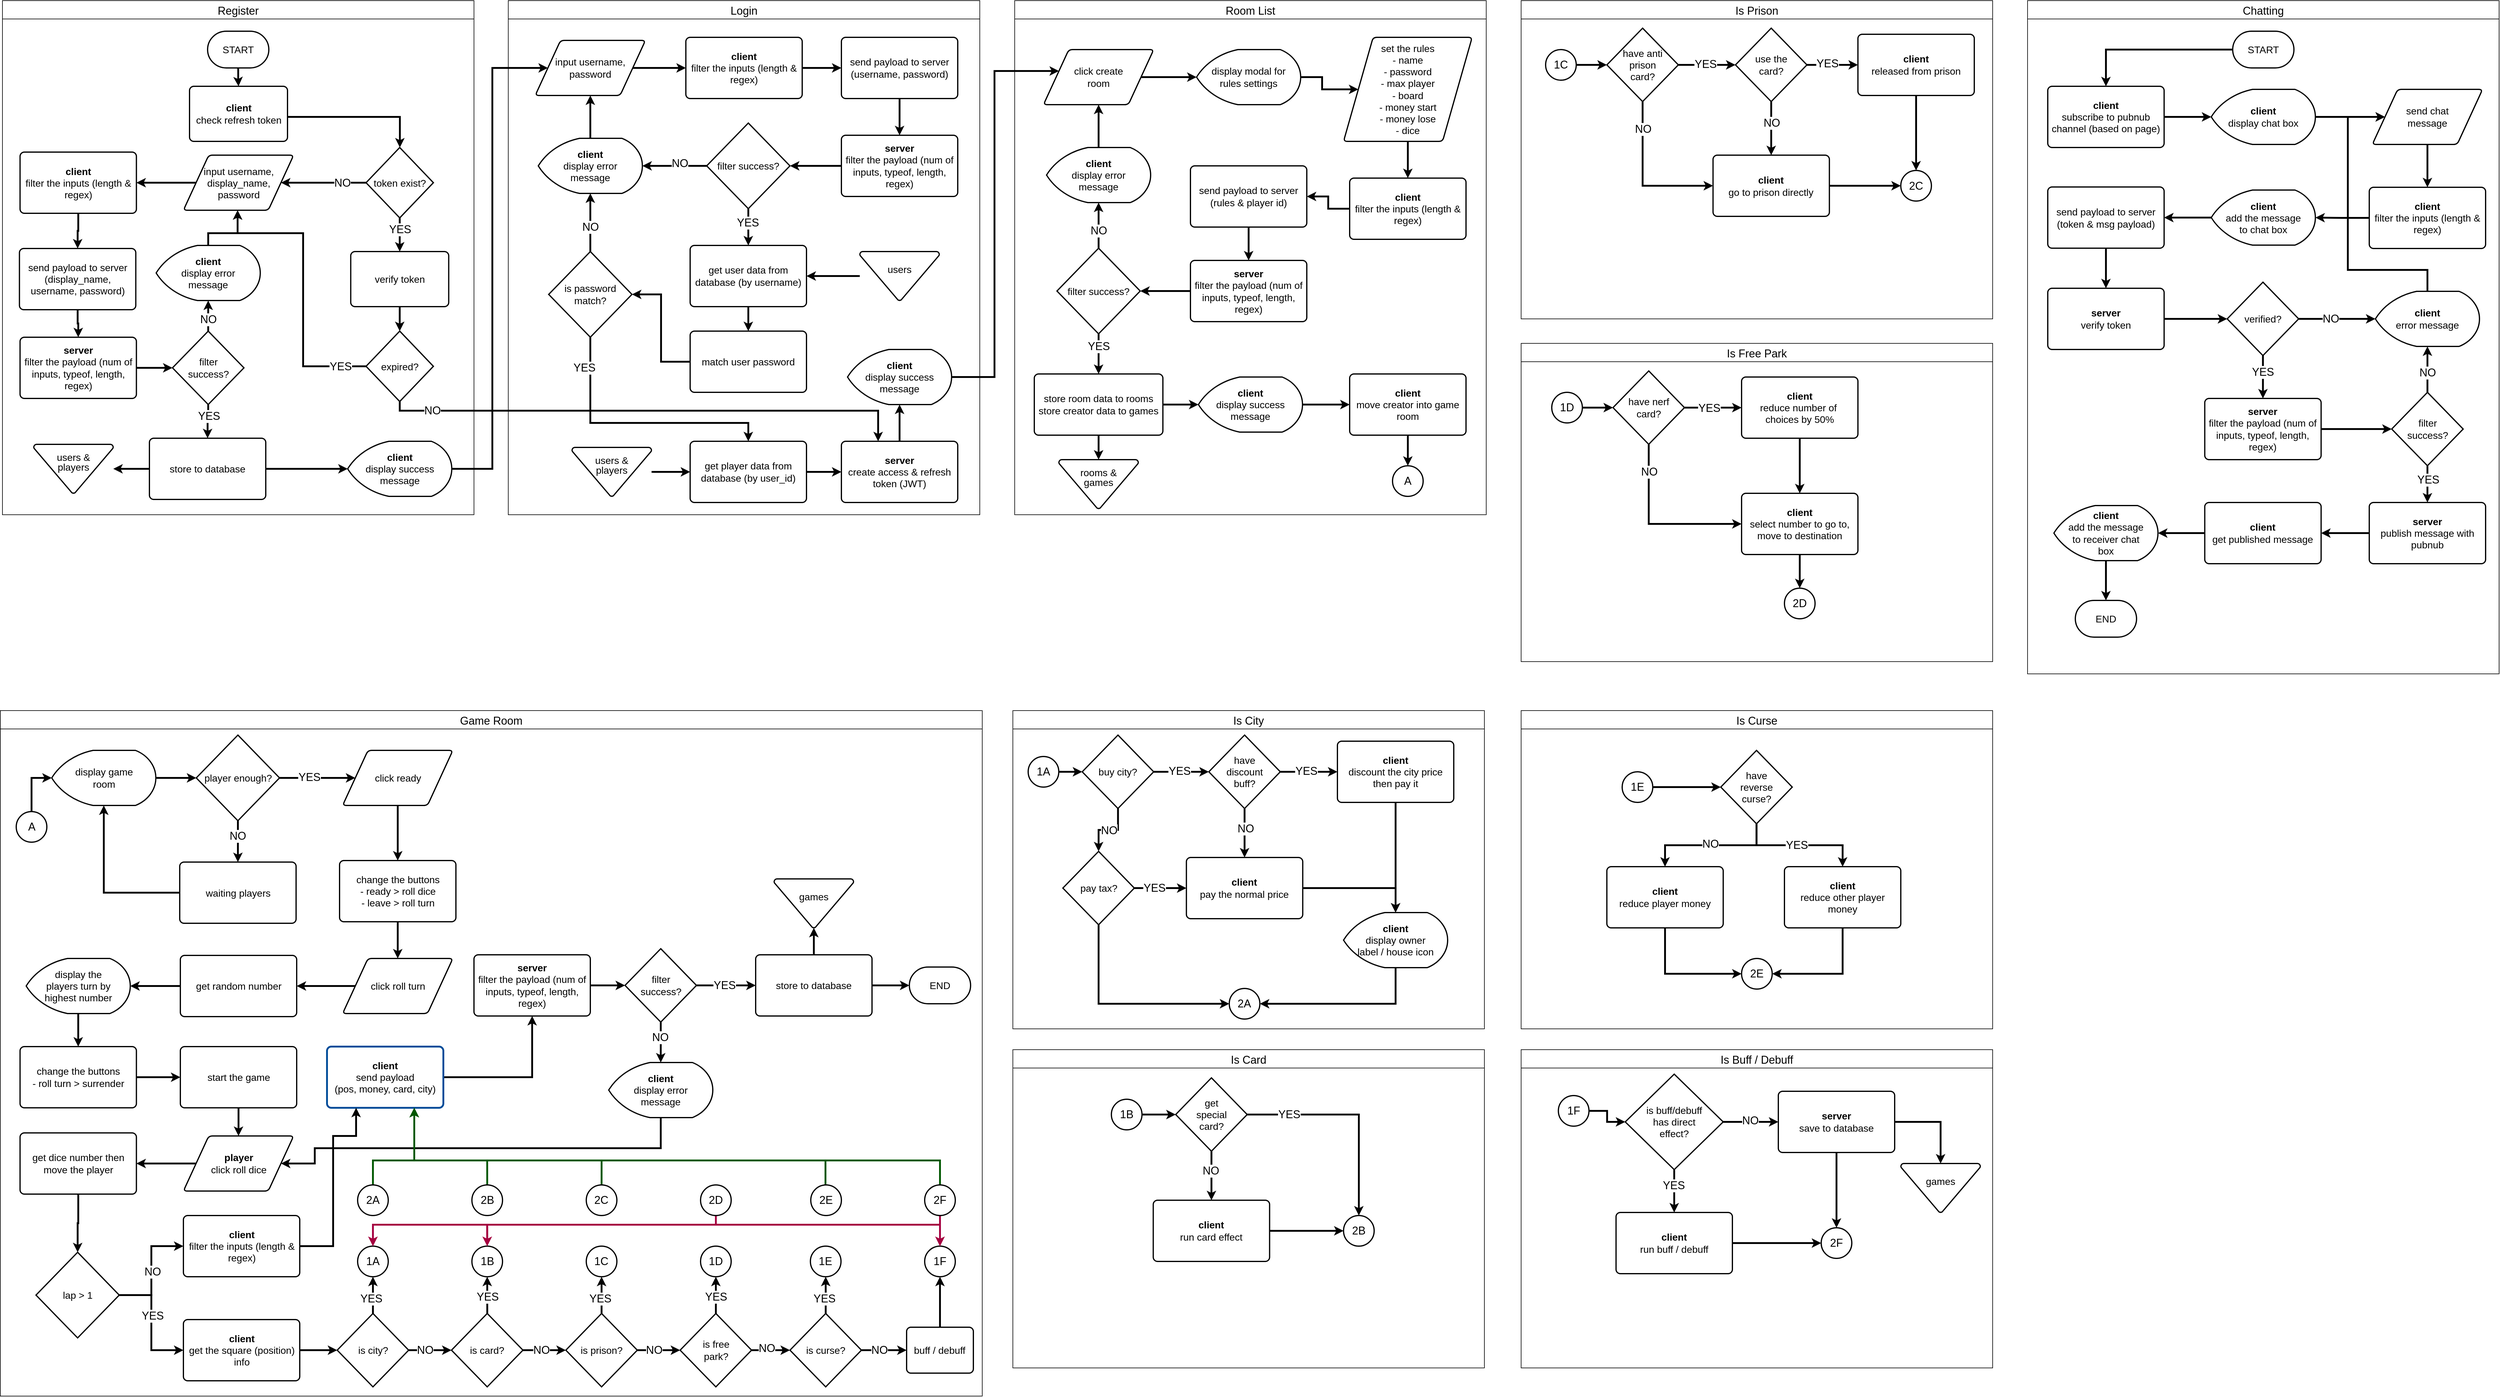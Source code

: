 <mxfile version="24.8.0">
  <diagram id="C5RBs43oDa-KdzZeNtuy" name="Page-1">
    <mxGraphModel dx="1035" dy="565" grid="1" gridSize="10" guides="1" tooltips="1" connect="1" arrows="1" fold="1" page="1" pageScale="1" pageWidth="827" pageHeight="1169" math="0" shadow="0">
      <root>
        <mxCell id="WIyWlLk6GJQsqaUBKTNV-0" />
        <mxCell id="WIyWlLk6GJQsqaUBKTNV-1" parent="WIyWlLk6GJQsqaUBKTNV-0" />
        <mxCell id="4brKPlebmC35_RfNcqNY-105" value="Game Room" style="shape=table;startSize=30;container=1;collapsible=0;childLayout=tableLayout;fontSize=18;" parent="WIyWlLk6GJQsqaUBKTNV-1" vertex="1">
          <mxGeometry x="26.5" y="1200" width="1603.5" height="1120" as="geometry" />
        </mxCell>
        <mxCell id="4brKPlebmC35_RfNcqNY-106" value="" style="shape=tableRow;horizontal=0;startSize=0;swimlaneHead=0;swimlaneBody=0;strokeColor=inherit;top=0;left=0;bottom=0;right=0;collapsible=0;dropTarget=0;fillColor=none;points=[[0,0.5],[1,0.5]];portConstraint=eastwest;" parent="4brKPlebmC35_RfNcqNY-105" vertex="1">
          <mxGeometry y="30" width="1603.5" height="1090" as="geometry" />
        </mxCell>
        <mxCell id="4brKPlebmC35_RfNcqNY-107" value="" style="shape=partialRectangle;html=1;whiteSpace=wrap;connectable=1;strokeColor=inherit;overflow=hidden;fillColor=none;top=0;left=0;bottom=0;right=0;pointerEvents=1;movable=1;resizable=1;rotatable=1;deletable=1;editable=1;locked=0;" parent="4brKPlebmC35_RfNcqNY-106" vertex="1">
          <mxGeometry width="1604" height="1090" as="geometry">
            <mxRectangle width="1604" height="1090" as="alternateBounds" />
          </mxGeometry>
        </mxCell>
        <mxCell id="4brKPlebmC35_RfNcqNY-1" value="Register" style="shape=table;startSize=30;container=1;collapsible=0;childLayout=tableLayout;fontSize=18;" parent="WIyWlLk6GJQsqaUBKTNV-1" vertex="1">
          <mxGeometry x="30" y="40" width="770" height="840" as="geometry" />
        </mxCell>
        <mxCell id="4brKPlebmC35_RfNcqNY-2" value="" style="shape=tableRow;horizontal=0;startSize=0;swimlaneHead=0;swimlaneBody=0;strokeColor=inherit;top=0;left=0;bottom=0;right=0;collapsible=0;dropTarget=0;fillColor=none;points=[[0,0.5],[1,0.5]];portConstraint=eastwest;" parent="4brKPlebmC35_RfNcqNY-1" vertex="1">
          <mxGeometry y="30" width="770" height="810" as="geometry" />
        </mxCell>
        <mxCell id="4brKPlebmC35_RfNcqNY-3" value="" style="shape=partialRectangle;html=1;whiteSpace=wrap;connectable=0;strokeColor=inherit;overflow=hidden;fillColor=none;top=0;left=0;bottom=0;right=0;pointerEvents=1;" parent="4brKPlebmC35_RfNcqNY-2" vertex="1">
          <mxGeometry width="770" height="810" as="geometry">
            <mxRectangle width="770" height="810" as="alternateBounds" />
          </mxGeometry>
        </mxCell>
        <mxCell id="4brKPlebmC35_RfNcqNY-4" value="" style="edgeStyle=orthogonalEdgeStyle;rounded=0;orthogonalLoop=1;jettySize=auto;html=1;strokeWidth=3;" parent="WIyWlLk6GJQsqaUBKTNV-1" source="4brKPlebmC35_RfNcqNY-5" target="4brKPlebmC35_RfNcqNY-27" edge="1">
          <mxGeometry relative="1" as="geometry" />
        </mxCell>
        <mxCell id="4brKPlebmC35_RfNcqNY-5" value="&lt;font size=&quot;3&quot;&gt;START&lt;/font&gt;" style="strokeWidth=2;html=1;shape=mxgraph.flowchart.terminator;whiteSpace=wrap;" parent="WIyWlLk6GJQsqaUBKTNV-1" vertex="1">
          <mxGeometry x="365" y="90" width="100" height="60" as="geometry" />
        </mxCell>
        <mxCell id="4brKPlebmC35_RfNcqNY-6" value="" style="edgeStyle=orthogonalEdgeStyle;rounded=0;orthogonalLoop=1;jettySize=auto;html=1;strokeWidth=3;" parent="WIyWlLk6GJQsqaUBKTNV-1" source="4brKPlebmC35_RfNcqNY-7" target="4brKPlebmC35_RfNcqNY-9" edge="1">
          <mxGeometry relative="1" as="geometry" />
        </mxCell>
        <mxCell id="4brKPlebmC35_RfNcqNY-7" value="&lt;div style=&quot;padding-top: 0px; padding-left: 0px; padding-right: 0px;&quot; align=&quot;center&quot;&gt;&lt;font style=&quot;font-size: 16px;&quot;&gt;input username, display_name, password&lt;/font&gt;&lt;/div&gt;" style="shape=parallelogram;strokeWidth=2;perimeter=parallelogramPerimeter;rounded=1;arcSize=12;size=0.23;fixedWidth=0;autosize=0;expand=1;whiteSpace=wrap;html=1;align=center;labelBorderColor=none;textShadow=0;labelBackgroundColor=none;spacingLeft=0;spacingRight=0;spacing=32;" parent="WIyWlLk6GJQsqaUBKTNV-1" vertex="1">
          <mxGeometry x="325.5" y="292.5" width="180" height="90" as="geometry" />
        </mxCell>
        <mxCell id="4brKPlebmC35_RfNcqNY-8" value="" style="edgeStyle=orthogonalEdgeStyle;rounded=0;orthogonalLoop=1;jettySize=auto;html=1;strokeWidth=3;" parent="WIyWlLk6GJQsqaUBKTNV-1" source="4brKPlebmC35_RfNcqNY-9" target="4brKPlebmC35_RfNcqNY-11" edge="1">
          <mxGeometry relative="1" as="geometry" />
        </mxCell>
        <mxCell id="4brKPlebmC35_RfNcqNY-9" value="&lt;font size=&quot;3&quot;&gt;&lt;b&gt;client&lt;/b&gt;&lt;br&gt;filter the inputs (length &amp;amp; regex)&lt;/font&gt;" style="rounded=1;whiteSpace=wrap;html=1;absoluteArcSize=1;arcSize=14;strokeWidth=2;labelBorderColor=none;" parent="WIyWlLk6GJQsqaUBKTNV-1" vertex="1">
          <mxGeometry x="58.75" y="287.5" width="190" height="100" as="geometry" />
        </mxCell>
        <mxCell id="4brKPlebmC35_RfNcqNY-10" value="" style="edgeStyle=orthogonalEdgeStyle;rounded=0;orthogonalLoop=1;jettySize=auto;html=1;strokeWidth=3;" parent="WIyWlLk6GJQsqaUBKTNV-1" source="4brKPlebmC35_RfNcqNY-11" target="4brKPlebmC35_RfNcqNY-13" edge="1">
          <mxGeometry relative="1" as="geometry" />
        </mxCell>
        <mxCell id="4brKPlebmC35_RfNcqNY-11" value="&lt;font size=&quot;3&quot;&gt;send payload to server&lt;br&gt;(display_name, username, password)&lt;br&gt;&lt;/font&gt;" style="rounded=1;whiteSpace=wrap;html=1;absoluteArcSize=1;arcSize=14;strokeWidth=2;labelBorderColor=none;" parent="WIyWlLk6GJQsqaUBKTNV-1" vertex="1">
          <mxGeometry x="57.75" y="445" width="190" height="100" as="geometry" />
        </mxCell>
        <mxCell id="4brKPlebmC35_RfNcqNY-12" value="" style="edgeStyle=orthogonalEdgeStyle;rounded=0;orthogonalLoop=1;jettySize=auto;html=1;strokeWidth=3;" parent="WIyWlLk6GJQsqaUBKTNV-1" source="4brKPlebmC35_RfNcqNY-13" target="4brKPlebmC35_RfNcqNY-22" edge="1">
          <mxGeometry relative="1" as="geometry" />
        </mxCell>
        <mxCell id="4brKPlebmC35_RfNcqNY-13" value="&lt;font size=&quot;3&quot;&gt;&lt;b&gt;server&lt;/b&gt;&lt;br&gt;filter the payload (num of inputs, typeof, length, regex)&lt;br&gt;&lt;/font&gt;" style="rounded=1;whiteSpace=wrap;html=1;absoluteArcSize=1;arcSize=14;strokeWidth=2;labelBorderColor=none;" parent="WIyWlLk6GJQsqaUBKTNV-1" vertex="1">
          <mxGeometry x="58.75" y="590" width="190" height="100" as="geometry" />
        </mxCell>
        <mxCell id="4brKPlebmC35_RfNcqNY-14" value="" style="edgeStyle=orthogonalEdgeStyle;rounded=0;orthogonalLoop=1;jettySize=auto;html=1;strokeWidth=3;" parent="WIyWlLk6GJQsqaUBKTNV-1" source="4brKPlebmC35_RfNcqNY-16" target="4brKPlebmC35_RfNcqNY-17" edge="1">
          <mxGeometry relative="1" as="geometry" />
        </mxCell>
        <mxCell id="4brKPlebmC35_RfNcqNY-15" value="" style="edgeStyle=orthogonalEdgeStyle;rounded=0;orthogonalLoop=1;jettySize=auto;html=1;strokeWidth=3;" parent="WIyWlLk6GJQsqaUBKTNV-1" source="4brKPlebmC35_RfNcqNY-16" target="4brKPlebmC35_RfNcqNY-25" edge="1">
          <mxGeometry relative="1" as="geometry" />
        </mxCell>
        <mxCell id="4brKPlebmC35_RfNcqNY-16" value="&lt;font size=&quot;3&quot;&gt;store to database&lt;br&gt;&lt;/font&gt;" style="rounded=1;whiteSpace=wrap;html=1;absoluteArcSize=1;arcSize=14;strokeWidth=2;labelBorderColor=none;" parent="WIyWlLk6GJQsqaUBKTNV-1" vertex="1">
          <mxGeometry x="270" y="755" width="190" height="100" as="geometry" />
        </mxCell>
        <mxCell id="4brKPlebmC35_RfNcqNY-17" value="&lt;p style=&quot;line-height: 120%; padding-bottom: 0px; margin-top: 0px; margin-bottom: 20px;&quot;&gt;&lt;font size=&quot;3&quot;&gt;users &amp;amp; players&lt;br&gt;&lt;/font&gt;&lt;/p&gt;" style="strokeWidth=2;html=1;shape=mxgraph.flowchart.merge_or_storage;whiteSpace=wrap;labelBorderColor=none;spacing=22;verticalAlign=middle;horizontal=1;labelPosition=center;verticalLabelPosition=middle;align=center;" parent="WIyWlLk6GJQsqaUBKTNV-1" vertex="1">
          <mxGeometry x="81" y="765" width="130" height="80" as="geometry" />
        </mxCell>
        <mxCell id="4brKPlebmC35_RfNcqNY-18" value="" style="edgeStyle=orthogonalEdgeStyle;rounded=0;orthogonalLoop=1;jettySize=auto;html=1;strokeWidth=3;" parent="WIyWlLk6GJQsqaUBKTNV-1" source="4brKPlebmC35_RfNcqNY-22" target="4brKPlebmC35_RfNcqNY-16" edge="1">
          <mxGeometry relative="1" as="geometry" />
        </mxCell>
        <mxCell id="4brKPlebmC35_RfNcqNY-19" value="&lt;font style=&quot;font-size: 18px;&quot;&gt;YES&lt;/font&gt;" style="edgeLabel;html=1;align=center;verticalAlign=middle;resizable=0;points=[];" parent="4brKPlebmC35_RfNcqNY-18" vertex="1" connectable="0">
          <mxGeometry x="-0.017" relative="1" as="geometry">
            <mxPoint x="1" y="-9" as="offset" />
          </mxGeometry>
        </mxCell>
        <mxCell id="4brKPlebmC35_RfNcqNY-20" value="" style="edgeStyle=orthogonalEdgeStyle;rounded=0;orthogonalLoop=1;jettySize=auto;html=1;strokeWidth=3;" parent="WIyWlLk6GJQsqaUBKTNV-1" source="4brKPlebmC35_RfNcqNY-22" target="4brKPlebmC35_RfNcqNY-24" edge="1">
          <mxGeometry relative="1" as="geometry" />
        </mxCell>
        <mxCell id="4brKPlebmC35_RfNcqNY-21" value="&lt;font style=&quot;font-size: 18px;&quot;&gt;NO&lt;/font&gt;" style="edgeLabel;html=1;align=center;verticalAlign=middle;resizable=0;points=[];" parent="4brKPlebmC35_RfNcqNY-20" vertex="1" connectable="0">
          <mxGeometry x="-0.232" relative="1" as="geometry">
            <mxPoint as="offset" />
          </mxGeometry>
        </mxCell>
        <mxCell id="4brKPlebmC35_RfNcqNY-22" value="&lt;font size=&quot;3&quot;&gt;filter success?&lt;/font&gt;" style="strokeWidth=2;html=1;shape=mxgraph.flowchart.decision;whiteSpace=wrap;spacing=22;" parent="WIyWlLk6GJQsqaUBKTNV-1" vertex="1">
          <mxGeometry x="307.63" y="580" width="116.75" height="120" as="geometry" />
        </mxCell>
        <mxCell id="4brKPlebmC35_RfNcqNY-23" value="" style="edgeStyle=orthogonalEdgeStyle;rounded=0;orthogonalLoop=1;jettySize=auto;html=1;strokeWidth=3;" parent="WIyWlLk6GJQsqaUBKTNV-1" source="4brKPlebmC35_RfNcqNY-24" target="4brKPlebmC35_RfNcqNY-7" edge="1">
          <mxGeometry relative="1" as="geometry">
            <Array as="points">
              <mxPoint x="366" y="420" />
              <mxPoint x="414" y="420" />
            </Array>
          </mxGeometry>
        </mxCell>
        <mxCell id="4brKPlebmC35_RfNcqNY-24" value="&lt;font size=&quot;3&quot;&gt;&lt;b&gt;client&lt;/b&gt;&lt;br&gt;display error message&lt;br&gt;&lt;/font&gt;" style="strokeWidth=2;html=1;shape=mxgraph.flowchart.display;whiteSpace=wrap;labelBorderColor=none;spacing=22;" parent="WIyWlLk6GJQsqaUBKTNV-1" vertex="1">
          <mxGeometry x="281" y="440" width="170" height="90" as="geometry" />
        </mxCell>
        <mxCell id="4brKPlebmC35_RfNcqNY-78" value="" style="edgeStyle=orthogonalEdgeStyle;rounded=0;orthogonalLoop=1;jettySize=auto;html=1;strokeWidth=3;" parent="WIyWlLk6GJQsqaUBKTNV-1" source="4brKPlebmC35_RfNcqNY-25" target="4brKPlebmC35_RfNcqNY-44" edge="1">
          <mxGeometry relative="1" as="geometry">
            <Array as="points">
              <mxPoint x="830" y="805" />
              <mxPoint x="830" y="150" />
            </Array>
          </mxGeometry>
        </mxCell>
        <mxCell id="4brKPlebmC35_RfNcqNY-25" value="&lt;font size=&quot;3&quot;&gt;&lt;b&gt;client&lt;/b&gt;&lt;br&gt;display success message&lt;br&gt;&lt;/font&gt;" style="strokeWidth=2;html=1;shape=mxgraph.flowchart.display;whiteSpace=wrap;labelBorderColor=none;spacing=22;" parent="WIyWlLk6GJQsqaUBKTNV-1" vertex="1">
          <mxGeometry x="593.75" y="760" width="170" height="90" as="geometry" />
        </mxCell>
        <mxCell id="4brKPlebmC35_RfNcqNY-26" value="" style="edgeStyle=orthogonalEdgeStyle;rounded=0;orthogonalLoop=1;jettySize=auto;html=1;strokeWidth=3;" parent="WIyWlLk6GJQsqaUBKTNV-1" source="4brKPlebmC35_RfNcqNY-27" target="4brKPlebmC35_RfNcqNY-32" edge="1">
          <mxGeometry relative="1" as="geometry">
            <Array as="points">
              <mxPoint x="679" y="230" />
            </Array>
          </mxGeometry>
        </mxCell>
        <mxCell id="4brKPlebmC35_RfNcqNY-27" value="&lt;font size=&quot;3&quot;&gt;&lt;b&gt;client&lt;/b&gt;&lt;br&gt;check refresh token&lt;br&gt;&lt;/font&gt;" style="rounded=1;whiteSpace=wrap;html=1;absoluteArcSize=1;arcSize=14;strokeWidth=2;labelBorderColor=none;" parent="WIyWlLk6GJQsqaUBKTNV-1" vertex="1">
          <mxGeometry x="335.5" y="180" width="160" height="90" as="geometry" />
        </mxCell>
        <mxCell id="4brKPlebmC35_RfNcqNY-28" value="" style="edgeStyle=orthogonalEdgeStyle;rounded=0;orthogonalLoop=1;jettySize=auto;html=1;strokeWidth=3;" parent="WIyWlLk6GJQsqaUBKTNV-1" source="4brKPlebmC35_RfNcqNY-32" target="4brKPlebmC35_RfNcqNY-7" edge="1">
          <mxGeometry relative="1" as="geometry" />
        </mxCell>
        <mxCell id="4brKPlebmC35_RfNcqNY-29" value="&lt;font style=&quot;font-size: 18px;&quot;&gt;NO&lt;/font&gt;" style="edgeLabel;html=1;align=center;verticalAlign=middle;resizable=0;points=[];" parent="4brKPlebmC35_RfNcqNY-28" vertex="1" connectable="0">
          <mxGeometry x="-0.491" relative="1" as="geometry">
            <mxPoint x="-4" as="offset" />
          </mxGeometry>
        </mxCell>
        <mxCell id="4brKPlebmC35_RfNcqNY-30" value="" style="edgeStyle=orthogonalEdgeStyle;rounded=0;orthogonalLoop=1;jettySize=auto;html=1;strokeWidth=3;" parent="WIyWlLk6GJQsqaUBKTNV-1" source="4brKPlebmC35_RfNcqNY-32" target="4brKPlebmC35_RfNcqNY-34" edge="1">
          <mxGeometry relative="1" as="geometry" />
        </mxCell>
        <mxCell id="4brKPlebmC35_RfNcqNY-31" value="&lt;font style=&quot;font-size: 18px;&quot;&gt;YES&lt;/font&gt;" style="edgeLabel;html=1;align=center;verticalAlign=middle;resizable=0;points=[];" parent="4brKPlebmC35_RfNcqNY-30" vertex="1" connectable="0">
          <mxGeometry x="-0.325" relative="1" as="geometry">
            <mxPoint as="offset" />
          </mxGeometry>
        </mxCell>
        <mxCell id="4brKPlebmC35_RfNcqNY-32" value="&lt;font size=&quot;3&quot;&gt;token exist?&lt;br&gt;&lt;/font&gt;" style="strokeWidth=2;html=1;shape=mxgraph.flowchart.decision;whiteSpace=wrap;" parent="WIyWlLk6GJQsqaUBKTNV-1" vertex="1">
          <mxGeometry x="623.75" y="280" width="110" height="115" as="geometry" />
        </mxCell>
        <mxCell id="4brKPlebmC35_RfNcqNY-33" value="" style="edgeStyle=orthogonalEdgeStyle;rounded=0;orthogonalLoop=1;jettySize=auto;html=1;strokeWidth=3;" parent="WIyWlLk6GJQsqaUBKTNV-1" source="4brKPlebmC35_RfNcqNY-34" target="4brKPlebmC35_RfNcqNY-39" edge="1">
          <mxGeometry relative="1" as="geometry" />
        </mxCell>
        <mxCell id="4brKPlebmC35_RfNcqNY-34" value="&lt;font size=&quot;3&quot;&gt;verify token&lt;br&gt;&lt;/font&gt;" style="rounded=1;whiteSpace=wrap;html=1;absoluteArcSize=1;arcSize=14;strokeWidth=2;labelBorderColor=none;" parent="WIyWlLk6GJQsqaUBKTNV-1" vertex="1">
          <mxGeometry x="598.75" y="450" width="160" height="90" as="geometry" />
        </mxCell>
        <mxCell id="4brKPlebmC35_RfNcqNY-37" style="edgeStyle=orthogonalEdgeStyle;rounded=0;orthogonalLoop=1;jettySize=auto;html=1;strokeWidth=3;" parent="WIyWlLk6GJQsqaUBKTNV-1" source="4brKPlebmC35_RfNcqNY-39" target="4brKPlebmC35_RfNcqNY-7" edge="1">
          <mxGeometry relative="1" as="geometry">
            <Array as="points">
              <mxPoint x="521" y="637" />
              <mxPoint x="521" y="420" />
              <mxPoint x="414" y="420" />
            </Array>
          </mxGeometry>
        </mxCell>
        <mxCell id="4brKPlebmC35_RfNcqNY-38" value="&lt;font style=&quot;font-size: 18px;&quot;&gt;YES&lt;/font&gt;" style="edgeLabel;html=1;align=center;verticalAlign=middle;resizable=0;points=[];" parent="4brKPlebmC35_RfNcqNY-37" vertex="1" connectable="0">
          <mxGeometry x="-0.819" relative="1" as="geometry">
            <mxPoint as="offset" />
          </mxGeometry>
        </mxCell>
        <mxCell id="wWXpOMj7G_PFiM4mv3d8-1" style="edgeStyle=orthogonalEdgeStyle;rounded=0;orthogonalLoop=1;jettySize=auto;html=1;strokeWidth=3;" parent="WIyWlLk6GJQsqaUBKTNV-1" source="4brKPlebmC35_RfNcqNY-39" target="4brKPlebmC35_RfNcqNY-76" edge="1">
          <mxGeometry relative="1" as="geometry">
            <Array as="points">
              <mxPoint x="679" y="710" />
              <mxPoint x="1460" y="710" />
            </Array>
          </mxGeometry>
        </mxCell>
        <mxCell id="wWXpOMj7G_PFiM4mv3d8-3" value="&lt;font style=&quot;font-size: 18px;&quot;&gt;NO&lt;/font&gt;" style="edgeLabel;html=1;align=center;verticalAlign=middle;resizable=0;points=[];" parent="wWXpOMj7G_PFiM4mv3d8-1" vertex="1" connectable="0">
          <mxGeometry x="-0.839" relative="1" as="geometry">
            <mxPoint as="offset" />
          </mxGeometry>
        </mxCell>
        <mxCell id="4brKPlebmC35_RfNcqNY-39" value="&lt;font size=&quot;3&quot;&gt;expired?&lt;/font&gt;" style="strokeWidth=2;html=1;shape=mxgraph.flowchart.decision;whiteSpace=wrap;" parent="WIyWlLk6GJQsqaUBKTNV-1" vertex="1">
          <mxGeometry x="623.75" y="580" width="110" height="115" as="geometry" />
        </mxCell>
        <mxCell id="4brKPlebmC35_RfNcqNY-40" value="Login" style="shape=table;startSize=30;container=1;collapsible=0;childLayout=tableLayout;fontSize=18;" parent="WIyWlLk6GJQsqaUBKTNV-1" vertex="1">
          <mxGeometry x="856" y="40" width="770" height="840" as="geometry" />
        </mxCell>
        <mxCell id="4brKPlebmC35_RfNcqNY-41" value="" style="shape=tableRow;horizontal=0;startSize=0;swimlaneHead=0;swimlaneBody=0;strokeColor=inherit;top=0;left=0;bottom=0;right=0;collapsible=0;dropTarget=0;fillColor=none;points=[[0,0.5],[1,0.5]];portConstraint=eastwest;" parent="4brKPlebmC35_RfNcqNY-40" vertex="1">
          <mxGeometry y="30" width="770" height="810" as="geometry" />
        </mxCell>
        <mxCell id="4brKPlebmC35_RfNcqNY-42" value="" style="shape=partialRectangle;html=1;whiteSpace=wrap;connectable=0;strokeColor=inherit;overflow=hidden;fillColor=none;top=0;left=0;bottom=0;right=0;pointerEvents=1;" parent="4brKPlebmC35_RfNcqNY-41" vertex="1">
          <mxGeometry width="770" height="810" as="geometry">
            <mxRectangle width="770" height="810" as="alternateBounds" />
          </mxGeometry>
        </mxCell>
        <mxCell id="4brKPlebmC35_RfNcqNY-43" value="" style="edgeStyle=orthogonalEdgeStyle;rounded=0;orthogonalLoop=1;jettySize=auto;html=1;strokeWidth=3;" parent="WIyWlLk6GJQsqaUBKTNV-1" source="4brKPlebmC35_RfNcqNY-44" target="4brKPlebmC35_RfNcqNY-46" edge="1">
          <mxGeometry relative="1" as="geometry" />
        </mxCell>
        <mxCell id="4brKPlebmC35_RfNcqNY-44" value="&lt;div style=&quot;padding-top: 0px; padding-left: 0px; padding-right: 0px;&quot; align=&quot;center&quot;&gt;&lt;font style=&quot;font-size: 16px;&quot;&gt;input username, password&lt;/font&gt;&lt;/div&gt;" style="shape=parallelogram;strokeWidth=2;perimeter=parallelogramPerimeter;rounded=1;arcSize=12;size=0.23;fixedWidth=0;autosize=0;expand=1;whiteSpace=wrap;html=1;align=center;labelBorderColor=none;textShadow=0;labelBackgroundColor=none;spacingLeft=0;spacingRight=0;spacing=32;" parent="WIyWlLk6GJQsqaUBKTNV-1" vertex="1">
          <mxGeometry x="900" y="105" width="180" height="90" as="geometry" />
        </mxCell>
        <mxCell id="4brKPlebmC35_RfNcqNY-45" value="" style="edgeStyle=orthogonalEdgeStyle;rounded=0;orthogonalLoop=1;jettySize=auto;html=1;strokeWidth=3;" parent="WIyWlLk6GJQsqaUBKTNV-1" source="4brKPlebmC35_RfNcqNY-46" target="4brKPlebmC35_RfNcqNY-48" edge="1">
          <mxGeometry relative="1" as="geometry" />
        </mxCell>
        <mxCell id="4brKPlebmC35_RfNcqNY-46" value="&lt;font size=&quot;3&quot;&gt;&lt;b&gt;client&lt;/b&gt;&lt;br&gt;filter the inputs (length &amp;amp; regex)&lt;/font&gt;" style="rounded=1;whiteSpace=wrap;html=1;absoluteArcSize=1;arcSize=14;strokeWidth=2;labelBorderColor=none;" parent="WIyWlLk6GJQsqaUBKTNV-1" vertex="1">
          <mxGeometry x="1146" y="100" width="190" height="100" as="geometry" />
        </mxCell>
        <mxCell id="4brKPlebmC35_RfNcqNY-47" value="" style="edgeStyle=orthogonalEdgeStyle;rounded=0;orthogonalLoop=1;jettySize=auto;html=1;strokeWidth=3;" parent="WIyWlLk6GJQsqaUBKTNV-1" source="4brKPlebmC35_RfNcqNY-48" target="4brKPlebmC35_RfNcqNY-50" edge="1">
          <mxGeometry relative="1" as="geometry" />
        </mxCell>
        <mxCell id="4brKPlebmC35_RfNcqNY-48" value="&lt;font size=&quot;3&quot;&gt;send payload to server&lt;br&gt;(username, password)&lt;br&gt;&lt;/font&gt;" style="rounded=1;whiteSpace=wrap;html=1;absoluteArcSize=1;arcSize=14;strokeWidth=2;labelBorderColor=none;" parent="WIyWlLk6GJQsqaUBKTNV-1" vertex="1">
          <mxGeometry x="1400" y="100" width="190" height="100" as="geometry" />
        </mxCell>
        <mxCell id="4brKPlebmC35_RfNcqNY-49" value="" style="edgeStyle=orthogonalEdgeStyle;rounded=0;orthogonalLoop=1;jettySize=auto;html=1;strokeWidth=3;" parent="WIyWlLk6GJQsqaUBKTNV-1" source="4brKPlebmC35_RfNcqNY-50" target="4brKPlebmC35_RfNcqNY-55" edge="1">
          <mxGeometry relative="1" as="geometry" />
        </mxCell>
        <mxCell id="4brKPlebmC35_RfNcqNY-50" value="&lt;font size=&quot;3&quot;&gt;&lt;b&gt;server&lt;/b&gt;&lt;br&gt;filter the payload (num of inputs, typeof, length, regex)&lt;br&gt;&lt;/font&gt;" style="rounded=1;whiteSpace=wrap;html=1;absoluteArcSize=1;arcSize=14;strokeWidth=2;labelBorderColor=none;" parent="WIyWlLk6GJQsqaUBKTNV-1" vertex="1">
          <mxGeometry x="1400" y="260" width="190" height="100" as="geometry" />
        </mxCell>
        <mxCell id="4brKPlebmC35_RfNcqNY-51" value="" style="edgeStyle=orthogonalEdgeStyle;rounded=0;orthogonalLoop=1;jettySize=auto;html=1;strokeWidth=3;" parent="WIyWlLk6GJQsqaUBKTNV-1" source="4brKPlebmC35_RfNcqNY-55" target="4brKPlebmC35_RfNcqNY-57" edge="1">
          <mxGeometry relative="1" as="geometry" />
        </mxCell>
        <mxCell id="4brKPlebmC35_RfNcqNY-52" value="&lt;font style=&quot;font-size: 18px;&quot;&gt;NO&lt;/font&gt;" style="edgeLabel;html=1;align=center;verticalAlign=middle;resizable=0;points=[];" parent="4brKPlebmC35_RfNcqNY-51" vertex="1" connectable="0">
          <mxGeometry x="-0.154" y="-4" relative="1" as="geometry">
            <mxPoint as="offset" />
          </mxGeometry>
        </mxCell>
        <mxCell id="4brKPlebmC35_RfNcqNY-53" value="" style="edgeStyle=orthogonalEdgeStyle;rounded=0;orthogonalLoop=1;jettySize=auto;html=1;strokeWidth=3;" parent="WIyWlLk6GJQsqaUBKTNV-1" source="4brKPlebmC35_RfNcqNY-55" target="4brKPlebmC35_RfNcqNY-59" edge="1">
          <mxGeometry relative="1" as="geometry" />
        </mxCell>
        <mxCell id="4brKPlebmC35_RfNcqNY-54" value="&lt;font style=&quot;font-size: 18px;&quot;&gt;YES&lt;/font&gt;" style="edgeLabel;html=1;align=center;verticalAlign=middle;resizable=0;points=[];" parent="4brKPlebmC35_RfNcqNY-53" vertex="1" connectable="0">
          <mxGeometry x="-0.226" y="-1" relative="1" as="geometry">
            <mxPoint as="offset" />
          </mxGeometry>
        </mxCell>
        <mxCell id="4brKPlebmC35_RfNcqNY-55" value="&lt;font size=&quot;3&quot;&gt;filter success?&lt;/font&gt;" style="strokeWidth=2;html=1;shape=mxgraph.flowchart.decision;whiteSpace=wrap;" parent="WIyWlLk6GJQsqaUBKTNV-1" vertex="1">
          <mxGeometry x="1180" y="240" width="136" height="140" as="geometry" />
        </mxCell>
        <mxCell id="4brKPlebmC35_RfNcqNY-56" value="" style="edgeStyle=orthogonalEdgeStyle;rounded=0;orthogonalLoop=1;jettySize=auto;html=1;strokeWidth=3;" parent="WIyWlLk6GJQsqaUBKTNV-1" source="4brKPlebmC35_RfNcqNY-57" target="4brKPlebmC35_RfNcqNY-44" edge="1">
          <mxGeometry relative="1" as="geometry" />
        </mxCell>
        <mxCell id="4brKPlebmC35_RfNcqNY-57" value="&lt;font size=&quot;3&quot;&gt;&lt;b&gt;client&lt;/b&gt;&lt;br&gt;display error message&lt;br&gt;&lt;/font&gt;" style="strokeWidth=2;html=1;shape=mxgraph.flowchart.display;whiteSpace=wrap;labelBorderColor=none;spacing=22;" parent="WIyWlLk6GJQsqaUBKTNV-1" vertex="1">
          <mxGeometry x="905" y="265" width="170" height="90" as="geometry" />
        </mxCell>
        <mxCell id="4brKPlebmC35_RfNcqNY-58" value="" style="edgeStyle=orthogonalEdgeStyle;rounded=0;orthogonalLoop=1;jettySize=auto;html=1;strokeWidth=3;" parent="WIyWlLk6GJQsqaUBKTNV-1" source="4brKPlebmC35_RfNcqNY-59" target="4brKPlebmC35_RfNcqNY-63" edge="1">
          <mxGeometry relative="1" as="geometry" />
        </mxCell>
        <mxCell id="4brKPlebmC35_RfNcqNY-59" value="&lt;font size=&quot;3&quot;&gt;get user data from database (by username)&lt;br&gt;&lt;/font&gt;" style="rounded=1;whiteSpace=wrap;html=1;absoluteArcSize=1;arcSize=14;strokeWidth=2;labelBorderColor=none;" parent="WIyWlLk6GJQsqaUBKTNV-1" vertex="1">
          <mxGeometry x="1153" y="440" width="190" height="100" as="geometry" />
        </mxCell>
        <mxCell id="4brKPlebmC35_RfNcqNY-60" value="" style="edgeStyle=orthogonalEdgeStyle;rounded=0;orthogonalLoop=1;jettySize=auto;html=1;strokeWidth=3;" parent="WIyWlLk6GJQsqaUBKTNV-1" source="4brKPlebmC35_RfNcqNY-61" target="4brKPlebmC35_RfNcqNY-59" edge="1">
          <mxGeometry relative="1" as="geometry" />
        </mxCell>
        <mxCell id="4brKPlebmC35_RfNcqNY-61" value="&lt;p style=&quot;line-height: 120%; padding-bottom: 0px; margin-top: 0px; margin-bottom: 20px;&quot;&gt;&lt;font size=&quot;3&quot;&gt;users&lt;br&gt;&lt;/font&gt;&lt;/p&gt;" style="strokeWidth=2;html=1;shape=mxgraph.flowchart.merge_or_storage;whiteSpace=wrap;labelBorderColor=none;spacing=22;verticalAlign=middle;horizontal=1;labelPosition=center;verticalLabelPosition=middle;align=center;" parent="WIyWlLk6GJQsqaUBKTNV-1" vertex="1">
          <mxGeometry x="1430" y="450" width="130" height="80" as="geometry" />
        </mxCell>
        <mxCell id="4brKPlebmC35_RfNcqNY-62" value="" style="edgeStyle=orthogonalEdgeStyle;rounded=0;orthogonalLoop=1;jettySize=auto;html=1;strokeWidth=3;" parent="WIyWlLk6GJQsqaUBKTNV-1" source="4brKPlebmC35_RfNcqNY-63" target="4brKPlebmC35_RfNcqNY-68" edge="1">
          <mxGeometry relative="1" as="geometry" />
        </mxCell>
        <mxCell id="4brKPlebmC35_RfNcqNY-63" value="&lt;font size=&quot;3&quot;&gt;match user password&lt;br&gt;&lt;/font&gt;" style="rounded=1;whiteSpace=wrap;html=1;absoluteArcSize=1;arcSize=14;strokeWidth=2;labelBorderColor=none;" parent="WIyWlLk6GJQsqaUBKTNV-1" vertex="1">
          <mxGeometry x="1153" y="580" width="190" height="100" as="geometry" />
        </mxCell>
        <mxCell id="4brKPlebmC35_RfNcqNY-64" value="" style="edgeStyle=orthogonalEdgeStyle;rounded=0;orthogonalLoop=1;jettySize=auto;html=1;strokeWidth=3;" parent="WIyWlLk6GJQsqaUBKTNV-1" source="4brKPlebmC35_RfNcqNY-68" target="4brKPlebmC35_RfNcqNY-57" edge="1">
          <mxGeometry relative="1" as="geometry" />
        </mxCell>
        <mxCell id="4brKPlebmC35_RfNcqNY-65" value="&lt;font style=&quot;font-size: 18px;&quot;&gt;NO&lt;/font&gt;" style="edgeLabel;html=1;align=center;verticalAlign=middle;resizable=0;points=[];" parent="4brKPlebmC35_RfNcqNY-64" vertex="1" connectable="0">
          <mxGeometry x="-0.572" y="-1" relative="1" as="geometry">
            <mxPoint x="-1" y="-20" as="offset" />
          </mxGeometry>
        </mxCell>
        <mxCell id="4brKPlebmC35_RfNcqNY-66" value="" style="edgeStyle=orthogonalEdgeStyle;rounded=0;orthogonalLoop=1;jettySize=auto;html=1;strokeWidth=3;" parent="WIyWlLk6GJQsqaUBKTNV-1" source="4brKPlebmC35_RfNcqNY-68" target="4brKPlebmC35_RfNcqNY-70" edge="1">
          <mxGeometry relative="1" as="geometry">
            <Array as="points">
              <mxPoint x="990" y="730" />
              <mxPoint x="1248" y="730" />
            </Array>
          </mxGeometry>
        </mxCell>
        <mxCell id="4brKPlebmC35_RfNcqNY-67" value="&lt;font style=&quot;font-size: 18px;&quot;&gt;YES&lt;/font&gt;" style="edgeLabel;html=1;align=center;verticalAlign=middle;resizable=0;points=[];" parent="4brKPlebmC35_RfNcqNY-66" vertex="1" connectable="0">
          <mxGeometry x="-0.226" relative="1" as="geometry">
            <mxPoint x="-36" y="-90" as="offset" />
          </mxGeometry>
        </mxCell>
        <mxCell id="4brKPlebmC35_RfNcqNY-68" value="&lt;font size=&quot;3&quot;&gt;is password match?&lt;br&gt;&lt;/font&gt;" style="strokeWidth=2;html=1;shape=mxgraph.flowchart.decision;whiteSpace=wrap;" parent="WIyWlLk6GJQsqaUBKTNV-1" vertex="1">
          <mxGeometry x="922" y="450" width="136" height="140" as="geometry" />
        </mxCell>
        <mxCell id="4brKPlebmC35_RfNcqNY-69" value="" style="edgeStyle=orthogonalEdgeStyle;rounded=0;orthogonalLoop=1;jettySize=auto;html=1;strokeWidth=3;" parent="WIyWlLk6GJQsqaUBKTNV-1" source="4brKPlebmC35_RfNcqNY-70" target="4brKPlebmC35_RfNcqNY-76" edge="1">
          <mxGeometry relative="1" as="geometry" />
        </mxCell>
        <mxCell id="4brKPlebmC35_RfNcqNY-70" value="&lt;font size=&quot;3&quot;&gt;get player data from database (by user_id)&lt;br&gt;&lt;/font&gt;" style="rounded=1;whiteSpace=wrap;html=1;absoluteArcSize=1;arcSize=14;strokeWidth=2;labelBorderColor=none;" parent="WIyWlLk6GJQsqaUBKTNV-1" vertex="1">
          <mxGeometry x="1153" y="760" width="190" height="100" as="geometry" />
        </mxCell>
        <mxCell id="4brKPlebmC35_RfNcqNY-71" value="" style="edgeStyle=orthogonalEdgeStyle;rounded=0;orthogonalLoop=1;jettySize=auto;html=1;strokeWidth=3;" parent="WIyWlLk6GJQsqaUBKTNV-1" source="4brKPlebmC35_RfNcqNY-72" target="4brKPlebmC35_RfNcqNY-70" edge="1">
          <mxGeometry relative="1" as="geometry" />
        </mxCell>
        <mxCell id="4brKPlebmC35_RfNcqNY-72" value="&lt;p style=&quot;line-height: 120%; padding-bottom: 0px; margin-top: 0px; margin-bottom: 20px;&quot;&gt;&lt;font size=&quot;3&quot;&gt;users &amp;amp; players&lt;br&gt;&lt;/font&gt;&lt;/p&gt;" style="strokeWidth=2;html=1;shape=mxgraph.flowchart.merge_or_storage;whiteSpace=wrap;labelBorderColor=none;spacing=22;verticalAlign=middle;horizontal=1;labelPosition=center;verticalLabelPosition=middle;align=center;" parent="WIyWlLk6GJQsqaUBKTNV-1" vertex="1">
          <mxGeometry x="960" y="770" width="130" height="80" as="geometry" />
        </mxCell>
        <mxCell id="4brKPlebmC35_RfNcqNY-108" value="" style="edgeStyle=orthogonalEdgeStyle;rounded=0;orthogonalLoop=1;jettySize=auto;html=1;strokeWidth=3;" parent="WIyWlLk6GJQsqaUBKTNV-1" source="4brKPlebmC35_RfNcqNY-74" target="4brKPlebmC35_RfNcqNY-82" edge="1">
          <mxGeometry relative="1" as="geometry">
            <Array as="points">
              <mxPoint x="1650" y="655" />
              <mxPoint x="1650" y="155" />
            </Array>
          </mxGeometry>
        </mxCell>
        <mxCell id="4brKPlebmC35_RfNcqNY-74" value="&lt;font size=&quot;3&quot;&gt;&lt;b&gt;client&lt;/b&gt;&lt;br&gt;display success message&lt;br&gt;&lt;/font&gt;" style="strokeWidth=2;html=1;shape=mxgraph.flowchart.display;whiteSpace=wrap;labelBorderColor=none;spacing=22;" parent="WIyWlLk6GJQsqaUBKTNV-1" vertex="1">
          <mxGeometry x="1410" y="610" width="170" height="90" as="geometry" />
        </mxCell>
        <mxCell id="4brKPlebmC35_RfNcqNY-75" value="" style="edgeStyle=orthogonalEdgeStyle;rounded=0;orthogonalLoop=1;jettySize=auto;html=1;strokeWidth=3;" parent="WIyWlLk6GJQsqaUBKTNV-1" source="4brKPlebmC35_RfNcqNY-76" target="4brKPlebmC35_RfNcqNY-74" edge="1">
          <mxGeometry relative="1" as="geometry" />
        </mxCell>
        <mxCell id="4brKPlebmC35_RfNcqNY-76" value="&lt;font size=&quot;3&quot;&gt;&lt;b&gt;server&lt;/b&gt;&lt;br&gt;create access &amp;amp; refresh token (JWT)&lt;br&gt;&lt;/font&gt;" style="rounded=1;whiteSpace=wrap;html=1;absoluteArcSize=1;arcSize=14;strokeWidth=2;labelBorderColor=none;" parent="WIyWlLk6GJQsqaUBKTNV-1" vertex="1">
          <mxGeometry x="1400" y="760" width="190" height="100" as="geometry" />
        </mxCell>
        <mxCell id="4brKPlebmC35_RfNcqNY-79" value="Room List" style="shape=table;startSize=30;container=1;collapsible=0;childLayout=tableLayout;fontSize=18;" parent="WIyWlLk6GJQsqaUBKTNV-1" vertex="1">
          <mxGeometry x="1683" y="40" width="770" height="840" as="geometry" />
        </mxCell>
        <mxCell id="4brKPlebmC35_RfNcqNY-80" value="" style="shape=tableRow;horizontal=0;startSize=0;swimlaneHead=0;swimlaneBody=0;strokeColor=inherit;top=0;left=0;bottom=0;right=0;collapsible=0;dropTarget=0;fillColor=none;points=[[0,0.5],[1,0.5]];portConstraint=eastwest;" parent="4brKPlebmC35_RfNcqNY-79" vertex="1">
          <mxGeometry y="30" width="770" height="810" as="geometry" />
        </mxCell>
        <mxCell id="4brKPlebmC35_RfNcqNY-81" value="" style="shape=partialRectangle;html=1;whiteSpace=wrap;connectable=0;strokeColor=inherit;overflow=hidden;fillColor=none;top=0;left=0;bottom=0;right=0;pointerEvents=1;" parent="4brKPlebmC35_RfNcqNY-80" vertex="1">
          <mxGeometry width="770" height="810" as="geometry">
            <mxRectangle width="770" height="810" as="alternateBounds" />
          </mxGeometry>
        </mxCell>
        <mxCell id="4brKPlebmC35_RfNcqNY-110" value="" style="edgeStyle=orthogonalEdgeStyle;rounded=0;orthogonalLoop=1;jettySize=auto;html=1;strokeWidth=3;" parent="WIyWlLk6GJQsqaUBKTNV-1" source="4brKPlebmC35_RfNcqNY-82" target="4brKPlebmC35_RfNcqNY-109" edge="1">
          <mxGeometry relative="1" as="geometry" />
        </mxCell>
        <mxCell id="4brKPlebmC35_RfNcqNY-82" value="&lt;div style=&quot;padding-top: 0px; padding-left: 0px; padding-right: 0px;&quot; align=&quot;center&quot;&gt;&lt;font style=&quot;font-size: 16px;&quot;&gt;click create room&lt;br&gt;&lt;/font&gt;&lt;/div&gt;" style="shape=parallelogram;strokeWidth=2;perimeter=parallelogramPerimeter;rounded=1;arcSize=12;size=0.23;fixedWidth=0;autosize=0;expand=1;whiteSpace=wrap;html=1;align=center;labelBorderColor=none;textShadow=0;labelBackgroundColor=none;spacingLeft=0;spacingRight=0;spacing=32;" parent="WIyWlLk6GJQsqaUBKTNV-1" vertex="1">
          <mxGeometry x="1730" y="120" width="180" height="90" as="geometry" />
        </mxCell>
        <mxCell id="4brKPlebmC35_RfNcqNY-86" value="" style="edgeStyle=orthogonalEdgeStyle;rounded=0;orthogonalLoop=1;jettySize=auto;html=1;strokeWidth=3;" parent="WIyWlLk6GJQsqaUBKTNV-1" source="4brKPlebmC35_RfNcqNY-83" target="4brKPlebmC35_RfNcqNY-85" edge="1">
          <mxGeometry relative="1" as="geometry" />
        </mxCell>
        <mxCell id="4brKPlebmC35_RfNcqNY-83" value="&lt;div style=&quot;padding-top: 0px; padding-left: 0px; padding-right: 0px;&quot; align=&quot;center&quot;&gt;&lt;font style=&quot;font-size: 16px;&quot;&gt;set the rules&lt;br&gt;- name&lt;br&gt;- password&lt;br&gt;- max player&lt;br&gt;- board&lt;br&gt;- money start&lt;br&gt;- money lose&lt;br&gt;- dice&lt;br&gt;&lt;/font&gt;&lt;/div&gt;" style="shape=parallelogram;strokeWidth=2;perimeter=parallelogramPerimeter;rounded=1;arcSize=12;size=0.23;fixedWidth=0;autosize=0;expand=1;whiteSpace=wrap;html=1;align=center;labelBorderColor=none;textShadow=0;labelBackgroundColor=none;spacingLeft=0;spacingRight=0;spacing=32;" parent="WIyWlLk6GJQsqaUBKTNV-1" vertex="1">
          <mxGeometry x="2220" y="100" width="210" height="170" as="geometry" />
        </mxCell>
        <mxCell id="4brKPlebmC35_RfNcqNY-88" value="" style="edgeStyle=orthogonalEdgeStyle;rounded=0;orthogonalLoop=1;jettySize=auto;html=1;strokeWidth=3;" parent="WIyWlLk6GJQsqaUBKTNV-1" source="4brKPlebmC35_RfNcqNY-85" target="4brKPlebmC35_RfNcqNY-87" edge="1">
          <mxGeometry relative="1" as="geometry" />
        </mxCell>
        <mxCell id="4brKPlebmC35_RfNcqNY-85" value="&lt;font size=&quot;3&quot;&gt;&lt;b&gt;client&lt;/b&gt;&lt;br&gt;filter the inputs (length &amp;amp; regex)&lt;/font&gt;" style="rounded=1;whiteSpace=wrap;html=1;absoluteArcSize=1;arcSize=14;strokeWidth=2;labelBorderColor=none;" parent="WIyWlLk6GJQsqaUBKTNV-1" vertex="1">
          <mxGeometry x="2230" y="330" width="190" height="100" as="geometry" />
        </mxCell>
        <mxCell id="4brKPlebmC35_RfNcqNY-90" value="" style="edgeStyle=orthogonalEdgeStyle;rounded=0;orthogonalLoop=1;jettySize=auto;html=1;strokeWidth=3;" parent="WIyWlLk6GJQsqaUBKTNV-1" source="4brKPlebmC35_RfNcqNY-87" target="4brKPlebmC35_RfNcqNY-89" edge="1">
          <mxGeometry relative="1" as="geometry" />
        </mxCell>
        <mxCell id="4brKPlebmC35_RfNcqNY-87" value="&lt;font size=&quot;3&quot;&gt;send payload to server&lt;br&gt;(rules &amp;amp; player id)&lt;br&gt;&lt;/font&gt;" style="rounded=1;whiteSpace=wrap;html=1;absoluteArcSize=1;arcSize=14;strokeWidth=2;labelBorderColor=none;" parent="WIyWlLk6GJQsqaUBKTNV-1" vertex="1">
          <mxGeometry x="1970" y="310" width="190" height="100" as="geometry" />
        </mxCell>
        <mxCell id="4brKPlebmC35_RfNcqNY-112" value="" style="edgeStyle=orthogonalEdgeStyle;rounded=0;orthogonalLoop=1;jettySize=auto;html=1;strokeWidth=3;" parent="WIyWlLk6GJQsqaUBKTNV-1" source="4brKPlebmC35_RfNcqNY-89" target="4brKPlebmC35_RfNcqNY-91" edge="1">
          <mxGeometry relative="1" as="geometry" />
        </mxCell>
        <mxCell id="4brKPlebmC35_RfNcqNY-89" value="&lt;font size=&quot;3&quot;&gt;&lt;b&gt;server&lt;/b&gt;&lt;br&gt;filter the payload (num of inputs, typeof, length, regex)&lt;br&gt;&lt;/font&gt;" style="rounded=1;whiteSpace=wrap;html=1;absoluteArcSize=1;arcSize=14;strokeWidth=2;labelBorderColor=none;" parent="WIyWlLk6GJQsqaUBKTNV-1" vertex="1">
          <mxGeometry x="1970" y="464.5" width="190" height="100" as="geometry" />
        </mxCell>
        <mxCell id="4brKPlebmC35_RfNcqNY-94" value="" style="edgeStyle=orthogonalEdgeStyle;rounded=0;orthogonalLoop=1;jettySize=auto;html=1;strokeWidth=3;" parent="WIyWlLk6GJQsqaUBKTNV-1" source="4brKPlebmC35_RfNcqNY-91" target="4brKPlebmC35_RfNcqNY-93" edge="1">
          <mxGeometry relative="1" as="geometry" />
        </mxCell>
        <mxCell id="4brKPlebmC35_RfNcqNY-96" value="&lt;font style=&quot;font-size: 18px;&quot;&gt;NO&lt;/font&gt;" style="edgeLabel;html=1;align=center;verticalAlign=middle;resizable=0;points=[];" parent="4brKPlebmC35_RfNcqNY-94" vertex="1" connectable="0">
          <mxGeometry x="-0.687" relative="1" as="geometry">
            <mxPoint y="-17" as="offset" />
          </mxGeometry>
        </mxCell>
        <mxCell id="4brKPlebmC35_RfNcqNY-99" value="" style="edgeStyle=orthogonalEdgeStyle;rounded=0;orthogonalLoop=1;jettySize=auto;html=1;strokeWidth=3;" parent="WIyWlLk6GJQsqaUBKTNV-1" source="4brKPlebmC35_RfNcqNY-91" target="4brKPlebmC35_RfNcqNY-97" edge="1">
          <mxGeometry relative="1" as="geometry" />
        </mxCell>
        <mxCell id="4brKPlebmC35_RfNcqNY-100" value="&lt;font style=&quot;font-size: 18px;&quot;&gt;YES&lt;/font&gt;" style="edgeLabel;html=1;align=center;verticalAlign=middle;resizable=0;points=[];" parent="4brKPlebmC35_RfNcqNY-99" vertex="1" connectable="0">
          <mxGeometry x="-0.377" relative="1" as="geometry">
            <mxPoint as="offset" />
          </mxGeometry>
        </mxCell>
        <mxCell id="4brKPlebmC35_RfNcqNY-91" value="&lt;font size=&quot;3&quot;&gt;filter success?&lt;/font&gt;" style="strokeWidth=2;html=1;shape=mxgraph.flowchart.decision;whiteSpace=wrap;" parent="WIyWlLk6GJQsqaUBKTNV-1" vertex="1">
          <mxGeometry x="1752" y="444.5" width="136" height="140" as="geometry" />
        </mxCell>
        <mxCell id="4brKPlebmC35_RfNcqNY-95" value="" style="edgeStyle=orthogonalEdgeStyle;rounded=0;orthogonalLoop=1;jettySize=auto;html=1;strokeWidth=3;" parent="WIyWlLk6GJQsqaUBKTNV-1" source="4brKPlebmC35_RfNcqNY-93" target="4brKPlebmC35_RfNcqNY-82" edge="1">
          <mxGeometry relative="1" as="geometry" />
        </mxCell>
        <mxCell id="4brKPlebmC35_RfNcqNY-93" value="&lt;font size=&quot;3&quot;&gt;&lt;b&gt;client&lt;/b&gt;&lt;br&gt;display error message&lt;br&gt;&lt;/font&gt;" style="strokeWidth=2;html=1;shape=mxgraph.flowchart.display;whiteSpace=wrap;labelBorderColor=none;spacing=22;" parent="WIyWlLk6GJQsqaUBKTNV-1" vertex="1">
          <mxGeometry x="1735" y="280" width="170" height="90" as="geometry" />
        </mxCell>
        <mxCell id="4brKPlebmC35_RfNcqNY-102" value="" style="edgeStyle=orthogonalEdgeStyle;rounded=0;orthogonalLoop=1;jettySize=auto;html=1;strokeWidth=3;" parent="WIyWlLk6GJQsqaUBKTNV-1" source="4brKPlebmC35_RfNcqNY-97" target="4brKPlebmC35_RfNcqNY-101" edge="1">
          <mxGeometry relative="1" as="geometry" />
        </mxCell>
        <mxCell id="4brKPlebmC35_RfNcqNY-104" value="" style="edgeStyle=orthogonalEdgeStyle;rounded=0;orthogonalLoop=1;jettySize=auto;html=1;strokeWidth=3;" parent="WIyWlLk6GJQsqaUBKTNV-1" source="4brKPlebmC35_RfNcqNY-97" target="4brKPlebmC35_RfNcqNY-103" edge="1">
          <mxGeometry relative="1" as="geometry" />
        </mxCell>
        <mxCell id="4brKPlebmC35_RfNcqNY-97" value="&lt;font size=&quot;3&quot;&gt;store room data to rooms&lt;br&gt;store creator data to games&lt;br&gt;&lt;/font&gt;" style="rounded=1;whiteSpace=wrap;html=1;absoluteArcSize=1;arcSize=14;strokeWidth=2;labelBorderColor=none;" parent="WIyWlLk6GJQsqaUBKTNV-1" vertex="1">
          <mxGeometry x="1715" y="650" width="210" height="100" as="geometry" />
        </mxCell>
        <mxCell id="4brKPlebmC35_RfNcqNY-101" value="&lt;p style=&quot;line-height: 120%; padding-bottom: 0px; margin-top: 0px; margin-bottom: 20px;&quot;&gt;&lt;font size=&quot;3&quot;&gt;rooms &amp;amp; games&lt;br&gt;&lt;/font&gt;&lt;/p&gt;" style="strokeWidth=2;html=1;shape=mxgraph.flowchart.merge_or_storage;whiteSpace=wrap;labelBorderColor=none;spacing=22;verticalAlign=middle;horizontal=1;labelPosition=center;verticalLabelPosition=middle;align=center;" parent="WIyWlLk6GJQsqaUBKTNV-1" vertex="1">
          <mxGeometry x="1755" y="790" width="130" height="80" as="geometry" />
        </mxCell>
        <mxCell id="4brKPlebmC35_RfNcqNY-114" value="" style="edgeStyle=orthogonalEdgeStyle;rounded=0;orthogonalLoop=1;jettySize=auto;html=1;strokeWidth=3;" parent="WIyWlLk6GJQsqaUBKTNV-1" source="4brKPlebmC35_RfNcqNY-103" target="4brKPlebmC35_RfNcqNY-113" edge="1">
          <mxGeometry relative="1" as="geometry" />
        </mxCell>
        <mxCell id="4brKPlebmC35_RfNcqNY-103" value="&lt;font size=&quot;3&quot;&gt;&lt;b&gt;client&lt;/b&gt;&lt;br&gt;display success message&lt;br&gt;&lt;/font&gt;" style="strokeWidth=2;html=1;shape=mxgraph.flowchart.display;whiteSpace=wrap;labelBorderColor=none;spacing=22;" parent="WIyWlLk6GJQsqaUBKTNV-1" vertex="1">
          <mxGeometry x="1983" y="655" width="170" height="90" as="geometry" />
        </mxCell>
        <mxCell id="4brKPlebmC35_RfNcqNY-111" value="" style="edgeStyle=orthogonalEdgeStyle;rounded=0;orthogonalLoop=1;jettySize=auto;html=1;strokeWidth=3;" parent="WIyWlLk6GJQsqaUBKTNV-1" source="4brKPlebmC35_RfNcqNY-109" target="4brKPlebmC35_RfNcqNY-83" edge="1">
          <mxGeometry relative="1" as="geometry" />
        </mxCell>
        <mxCell id="4brKPlebmC35_RfNcqNY-109" value="&lt;font size=&quot;3&quot;&gt;display modal for rules settings&lt;br&gt;&lt;/font&gt;" style="strokeWidth=2;html=1;shape=mxgraph.flowchart.display;whiteSpace=wrap;labelBorderColor=none;spacing=22;" parent="WIyWlLk6GJQsqaUBKTNV-1" vertex="1">
          <mxGeometry x="1980" y="120" width="170" height="90" as="geometry" />
        </mxCell>
        <mxCell id="4brKPlebmC35_RfNcqNY-143" value="" style="edgeStyle=orthogonalEdgeStyle;rounded=0;orthogonalLoop=1;jettySize=auto;html=1;strokeWidth=3;" parent="WIyWlLk6GJQsqaUBKTNV-1" source="4brKPlebmC35_RfNcqNY-113" target="4brKPlebmC35_RfNcqNY-142" edge="1">
          <mxGeometry relative="1" as="geometry" />
        </mxCell>
        <mxCell id="4brKPlebmC35_RfNcqNY-113" value="&lt;font size=&quot;3&quot;&gt;&lt;b&gt;client&lt;/b&gt;&lt;br&gt;move creator into game room&lt;br&gt;&lt;/font&gt;" style="rounded=1;whiteSpace=wrap;html=1;absoluteArcSize=1;arcSize=14;strokeWidth=2;labelBorderColor=none;" parent="WIyWlLk6GJQsqaUBKTNV-1" vertex="1">
          <mxGeometry x="2230" y="650" width="190" height="100" as="geometry" />
        </mxCell>
        <mxCell id="4brKPlebmC35_RfNcqNY-121" value="" style="edgeStyle=orthogonalEdgeStyle;rounded=0;orthogonalLoop=1;jettySize=auto;html=1;strokeWidth=3;" parent="WIyWlLk6GJQsqaUBKTNV-1" source="4brKPlebmC35_RfNcqNY-115" target="4brKPlebmC35_RfNcqNY-120" edge="1">
          <mxGeometry relative="1" as="geometry" />
        </mxCell>
        <mxCell id="4brKPlebmC35_RfNcqNY-115" value="&lt;font size=&quot;3&quot;&gt;display game room&lt;br&gt;&lt;/font&gt;" style="strokeWidth=2;html=1;shape=mxgraph.flowchart.display;whiteSpace=wrap;labelBorderColor=none;spacing=22;" parent="WIyWlLk6GJQsqaUBKTNV-1" vertex="1">
          <mxGeometry x="110.5" y="1265" width="170" height="90" as="geometry" />
        </mxCell>
        <mxCell id="4brKPlebmC35_RfNcqNY-123" value="" style="edgeStyle=orthogonalEdgeStyle;rounded=0;orthogonalLoop=1;jettySize=auto;html=1;strokeWidth=3;" parent="WIyWlLk6GJQsqaUBKTNV-1" source="4brKPlebmC35_RfNcqNY-120" target="4brKPlebmC35_RfNcqNY-122" edge="1">
          <mxGeometry relative="1" as="geometry" />
        </mxCell>
        <mxCell id="4brKPlebmC35_RfNcqNY-129" value="&lt;font style=&quot;font-size: 18px;&quot;&gt;YES&lt;/font&gt;" style="edgeLabel;html=1;align=center;verticalAlign=middle;resizable=0;points=[];" parent="4brKPlebmC35_RfNcqNY-123" vertex="1" connectable="0">
          <mxGeometry x="-0.196" y="1" relative="1" as="geometry">
            <mxPoint x="-1" as="offset" />
          </mxGeometry>
        </mxCell>
        <mxCell id="4brKPlebmC35_RfNcqNY-126" value="" style="edgeStyle=orthogonalEdgeStyle;rounded=0;orthogonalLoop=1;jettySize=auto;html=1;strokeWidth=3;" parent="WIyWlLk6GJQsqaUBKTNV-1" source="4brKPlebmC35_RfNcqNY-120" target="4brKPlebmC35_RfNcqNY-124" edge="1">
          <mxGeometry relative="1" as="geometry" />
        </mxCell>
        <mxCell id="4brKPlebmC35_RfNcqNY-127" value="&lt;font style=&quot;font-size: 18px;&quot;&gt;NO&lt;/font&gt;" style="edgeLabel;html=1;align=center;verticalAlign=middle;resizable=0;points=[];" parent="4brKPlebmC35_RfNcqNY-126" vertex="1" connectable="0">
          <mxGeometry x="-0.251" y="-1" relative="1" as="geometry">
            <mxPoint y="-1" as="offset" />
          </mxGeometry>
        </mxCell>
        <mxCell id="4brKPlebmC35_RfNcqNY-120" value="&lt;font size=&quot;3&quot;&gt;player enough?&lt;/font&gt;" style="strokeWidth=2;html=1;shape=mxgraph.flowchart.decision;whiteSpace=wrap;" parent="WIyWlLk6GJQsqaUBKTNV-1" vertex="1">
          <mxGeometry x="346.5" y="1240" width="136" height="140" as="geometry" />
        </mxCell>
        <mxCell id="4brKPlebmC35_RfNcqNY-132" value="" style="edgeStyle=orthogonalEdgeStyle;rounded=0;orthogonalLoop=1;jettySize=auto;html=1;strokeWidth=3;" parent="WIyWlLk6GJQsqaUBKTNV-1" source="4brKPlebmC35_RfNcqNY-122" target="4brKPlebmC35_RfNcqNY-131" edge="1">
          <mxGeometry relative="1" as="geometry" />
        </mxCell>
        <mxCell id="4brKPlebmC35_RfNcqNY-122" value="&lt;div style=&quot;padding-top: 0px; padding-left: 0px; padding-right: 0px;&quot; align=&quot;center&quot;&gt;&lt;font style=&quot;font-size: 16px;&quot;&gt;click ready&lt;br&gt;&lt;/font&gt;&lt;/div&gt;" style="shape=parallelogram;strokeWidth=2;perimeter=parallelogramPerimeter;rounded=1;arcSize=12;size=0.23;fixedWidth=0;autosize=0;expand=1;whiteSpace=wrap;html=1;align=center;labelBorderColor=none;textShadow=0;labelBackgroundColor=none;spacingLeft=0;spacingRight=0;spacing=32;" parent="WIyWlLk6GJQsqaUBKTNV-1" vertex="1">
          <mxGeometry x="585.5" y="1265" width="180" height="90" as="geometry" />
        </mxCell>
        <mxCell id="4brKPlebmC35_RfNcqNY-130" value="" style="edgeStyle=orthogonalEdgeStyle;rounded=0;orthogonalLoop=1;jettySize=auto;html=1;strokeWidth=3;" parent="WIyWlLk6GJQsqaUBKTNV-1" source="4brKPlebmC35_RfNcqNY-124" target="4brKPlebmC35_RfNcqNY-115" edge="1">
          <mxGeometry relative="1" as="geometry" />
        </mxCell>
        <mxCell id="4brKPlebmC35_RfNcqNY-124" value="&lt;font size=&quot;3&quot;&gt;waiting players&lt;br&gt;&lt;/font&gt;" style="rounded=1;whiteSpace=wrap;html=1;absoluteArcSize=1;arcSize=14;strokeWidth=2;labelBorderColor=none;" parent="WIyWlLk6GJQsqaUBKTNV-1" vertex="1">
          <mxGeometry x="319.5" y="1447.5" width="190" height="100" as="geometry" />
        </mxCell>
        <mxCell id="4brKPlebmC35_RfNcqNY-134" value="" style="edgeStyle=orthogonalEdgeStyle;rounded=0;orthogonalLoop=1;jettySize=auto;html=1;strokeWidth=3;" parent="WIyWlLk6GJQsqaUBKTNV-1" source="4brKPlebmC35_RfNcqNY-131" target="4brKPlebmC35_RfNcqNY-133" edge="1">
          <mxGeometry relative="1" as="geometry" />
        </mxCell>
        <mxCell id="4brKPlebmC35_RfNcqNY-131" value="&lt;font size=&quot;3&quot;&gt;change the buttons&lt;br&gt;- ready &amp;gt; roll dice&lt;br&gt;- leave &amp;gt; roll turn&lt;br&gt;&lt;/font&gt;" style="rounded=1;whiteSpace=wrap;html=1;absoluteArcSize=1;arcSize=14;strokeWidth=2;labelBorderColor=none;" parent="WIyWlLk6GJQsqaUBKTNV-1" vertex="1">
          <mxGeometry x="580.5" y="1445" width="190" height="100" as="geometry" />
        </mxCell>
        <mxCell id="4brKPlebmC35_RfNcqNY-136" value="" style="edgeStyle=orthogonalEdgeStyle;rounded=0;orthogonalLoop=1;jettySize=auto;html=1;strokeWidth=3;" parent="WIyWlLk6GJQsqaUBKTNV-1" source="4brKPlebmC35_RfNcqNY-133" target="4brKPlebmC35_RfNcqNY-135" edge="1">
          <mxGeometry relative="1" as="geometry" />
        </mxCell>
        <mxCell id="4brKPlebmC35_RfNcqNY-133" value="&lt;div style=&quot;padding-top: 0px; padding-left: 0px; padding-right: 0px;&quot; align=&quot;center&quot;&gt;&lt;font style=&quot;font-size: 16px;&quot;&gt;click roll turn&lt;br&gt;&lt;/font&gt;&lt;/div&gt;" style="shape=parallelogram;strokeWidth=2;perimeter=parallelogramPerimeter;rounded=1;arcSize=12;size=0.23;fixedWidth=0;autosize=0;expand=1;whiteSpace=wrap;html=1;align=center;labelBorderColor=none;textShadow=0;labelBackgroundColor=none;spacingLeft=0;spacingRight=0;spacing=32;" parent="WIyWlLk6GJQsqaUBKTNV-1" vertex="1">
          <mxGeometry x="585.5" y="1605" width="180" height="90" as="geometry" />
        </mxCell>
        <mxCell id="4brKPlebmC35_RfNcqNY-138" value="" style="edgeStyle=orthogonalEdgeStyle;rounded=0;orthogonalLoop=1;jettySize=auto;html=1;strokeWidth=3;" parent="WIyWlLk6GJQsqaUBKTNV-1" source="4brKPlebmC35_RfNcqNY-135" target="4brKPlebmC35_RfNcqNY-137" edge="1">
          <mxGeometry relative="1" as="geometry" />
        </mxCell>
        <mxCell id="4brKPlebmC35_RfNcqNY-135" value="&lt;font size=&quot;3&quot;&gt;get random number&lt;br&gt;&lt;/font&gt;" style="rounded=1;whiteSpace=wrap;html=1;absoluteArcSize=1;arcSize=14;strokeWidth=2;labelBorderColor=none;" parent="WIyWlLk6GJQsqaUBKTNV-1" vertex="1">
          <mxGeometry x="320.5" y="1600" width="190" height="100" as="geometry" />
        </mxCell>
        <mxCell id="4brKPlebmC35_RfNcqNY-140" value="" style="edgeStyle=orthogonalEdgeStyle;rounded=0;orthogonalLoop=1;jettySize=auto;html=1;strokeWidth=3;" parent="WIyWlLk6GJQsqaUBKTNV-1" source="4brKPlebmC35_RfNcqNY-137" target="4brKPlebmC35_RfNcqNY-139" edge="1">
          <mxGeometry relative="1" as="geometry" />
        </mxCell>
        <mxCell id="4brKPlebmC35_RfNcqNY-137" value="&lt;font size=&quot;3&quot;&gt;display the players turn by highest number&lt;br&gt;&lt;/font&gt;" style="strokeWidth=2;html=1;shape=mxgraph.flowchart.display;whiteSpace=wrap;labelBorderColor=none;spacing=22;" parent="WIyWlLk6GJQsqaUBKTNV-1" vertex="1">
          <mxGeometry x="68.75" y="1605" width="170" height="90" as="geometry" />
        </mxCell>
        <mxCell id="4brKPlebmC35_RfNcqNY-152" value="" style="edgeStyle=orthogonalEdgeStyle;rounded=0;orthogonalLoop=1;jettySize=auto;html=1;strokeWidth=3;" parent="WIyWlLk6GJQsqaUBKTNV-1" source="4brKPlebmC35_RfNcqNY-139" target="4brKPlebmC35_RfNcqNY-151" edge="1">
          <mxGeometry relative="1" as="geometry" />
        </mxCell>
        <mxCell id="4brKPlebmC35_RfNcqNY-139" value="&lt;font size=&quot;3&quot;&gt;change the buttons&lt;br&gt;- roll turn &amp;gt; surrender&lt;br&gt;&lt;/font&gt;" style="rounded=1;whiteSpace=wrap;html=1;absoluteArcSize=1;arcSize=14;strokeWidth=2;labelBorderColor=none;" parent="WIyWlLk6GJQsqaUBKTNV-1" vertex="1">
          <mxGeometry x="58.75" y="1749" width="190" height="100" as="geometry" />
        </mxCell>
        <mxCell id="4brKPlebmC35_RfNcqNY-142" value="&lt;font style=&quot;font-size: 18px;&quot;&gt;A&lt;/font&gt;" style="ellipse;whiteSpace=wrap;html=1;aspect=fixed;strokeWidth=2;" parent="WIyWlLk6GJQsqaUBKTNV-1" vertex="1">
          <mxGeometry x="2300" y="800" width="50" height="50" as="geometry" />
        </mxCell>
        <mxCell id="4brKPlebmC35_RfNcqNY-148" value="" style="edgeStyle=orthogonalEdgeStyle;rounded=0;orthogonalLoop=1;jettySize=auto;html=1;entryX=0;entryY=0.5;entryDx=0;entryDy=0;entryPerimeter=0;exitX=0.5;exitY=0;exitDx=0;exitDy=0;strokeWidth=3;" parent="WIyWlLk6GJQsqaUBKTNV-1" source="4brKPlebmC35_RfNcqNY-146" target="4brKPlebmC35_RfNcqNY-115" edge="1">
          <mxGeometry relative="1" as="geometry" />
        </mxCell>
        <mxCell id="4brKPlebmC35_RfNcqNY-146" value="&lt;font style=&quot;font-size: 18px;&quot;&gt;A&lt;/font&gt;" style="ellipse;whiteSpace=wrap;html=1;aspect=fixed;strokeWidth=2;" parent="WIyWlLk6GJQsqaUBKTNV-1" vertex="1">
          <mxGeometry x="52.5" y="1365" width="50" height="50" as="geometry" />
        </mxCell>
        <mxCell id="4brKPlebmC35_RfNcqNY-154" value="" style="edgeStyle=orthogonalEdgeStyle;rounded=0;orthogonalLoop=1;jettySize=auto;html=1;strokeWidth=3;" parent="WIyWlLk6GJQsqaUBKTNV-1" source="4brKPlebmC35_RfNcqNY-151" target="4brKPlebmC35_RfNcqNY-153" edge="1">
          <mxGeometry relative="1" as="geometry" />
        </mxCell>
        <mxCell id="4brKPlebmC35_RfNcqNY-151" value="&lt;font size=&quot;3&quot;&gt;start the game&lt;br&gt;&lt;/font&gt;" style="rounded=1;whiteSpace=wrap;html=1;absoluteArcSize=1;arcSize=14;strokeWidth=2;labelBorderColor=none;" parent="WIyWlLk6GJQsqaUBKTNV-1" vertex="1">
          <mxGeometry x="320.5" y="1749" width="190" height="100" as="geometry" />
        </mxCell>
        <mxCell id="4brKPlebmC35_RfNcqNY-161" value="" style="edgeStyle=orthogonalEdgeStyle;rounded=0;orthogonalLoop=1;jettySize=auto;html=1;strokeWidth=3;" parent="WIyWlLk6GJQsqaUBKTNV-1" source="4brKPlebmC35_RfNcqNY-153" target="4brKPlebmC35_RfNcqNY-158" edge="1">
          <mxGeometry relative="1" as="geometry" />
        </mxCell>
        <mxCell id="4brKPlebmC35_RfNcqNY-153" value="&lt;div style=&quot;padding-top: 0px; padding-left: 0px; padding-right: 0px;&quot; align=&quot;center&quot;&gt;&lt;font style=&quot;font-size: 16px;&quot;&gt;&lt;b&gt;player&lt;/b&gt;&lt;br&gt;click roll dice&lt;br&gt;&lt;/font&gt;&lt;/div&gt;" style="shape=parallelogram;strokeWidth=2;perimeter=parallelogramPerimeter;rounded=1;arcSize=12;size=0.23;fixedWidth=0;autosize=0;expand=1;whiteSpace=wrap;html=1;align=center;labelBorderColor=none;textShadow=0;labelBackgroundColor=none;spacingLeft=0;spacingRight=0;spacing=32;" parent="WIyWlLk6GJQsqaUBKTNV-1" vertex="1">
          <mxGeometry x="325.5" y="1895" width="180" height="90" as="geometry" />
        </mxCell>
        <mxCell id="4brKPlebmC35_RfNcqNY-165" value="" style="edgeStyle=orthogonalEdgeStyle;rounded=0;orthogonalLoop=1;jettySize=auto;html=1;strokeWidth=3;" parent="WIyWlLk6GJQsqaUBKTNV-1" source="4brKPlebmC35_RfNcqNY-158" target="4brKPlebmC35_RfNcqNY-164" edge="1">
          <mxGeometry relative="1" as="geometry" />
        </mxCell>
        <mxCell id="4brKPlebmC35_RfNcqNY-158" value="&lt;font size=&quot;3&quot;&gt;get dice number then move the player&lt;br&gt;&lt;/font&gt;" style="rounded=1;whiteSpace=wrap;html=1;absoluteArcSize=1;arcSize=14;strokeWidth=2;labelBorderColor=none;" parent="WIyWlLk6GJQsqaUBKTNV-1" vertex="1">
          <mxGeometry x="58.75" y="1890" width="190" height="100" as="geometry" />
        </mxCell>
        <mxCell id="ZLYqppgL18RUkVddhI8T-0" value="" style="edgeStyle=orthogonalEdgeStyle;rounded=0;orthogonalLoop=1;jettySize=auto;html=1;strokeWidth=3;" parent="WIyWlLk6GJQsqaUBKTNV-1" source="4brKPlebmC35_RfNcqNY-164" target="4brKPlebmC35_RfNcqNY-169" edge="1">
          <mxGeometry relative="1" as="geometry" />
        </mxCell>
        <mxCell id="ZLYqppgL18RUkVddhI8T-1" value="&lt;font style=&quot;font-size: 18px;&quot;&gt;YES&lt;/font&gt;" style="edgeLabel;html=1;align=center;verticalAlign=middle;resizable=0;points=[];" parent="ZLYqppgL18RUkVddhI8T-0" vertex="1" connectable="0">
          <mxGeometry x="-0.133" relative="1" as="geometry">
            <mxPoint x="2" y="2" as="offset" />
          </mxGeometry>
        </mxCell>
        <mxCell id="ZLYqppgL18RUkVddhI8T-4" style="edgeStyle=orthogonalEdgeStyle;rounded=0;orthogonalLoop=1;jettySize=auto;html=1;strokeWidth=3;" parent="WIyWlLk6GJQsqaUBKTNV-1" source="4brKPlebmC35_RfNcqNY-164" target="ZLYqppgL18RUkVddhI8T-2" edge="1">
          <mxGeometry relative="1" as="geometry" />
        </mxCell>
        <mxCell id="ZLYqppgL18RUkVddhI8T-5" value="&lt;font style=&quot;font-size: 18px;&quot;&gt;NO&lt;/font&gt;" style="edgeLabel;html=1;align=center;verticalAlign=middle;resizable=0;points=[];" parent="ZLYqppgL18RUkVddhI8T-4" vertex="1" connectable="0">
          <mxGeometry x="-0.008" y="1" relative="1" as="geometry">
            <mxPoint x="3" y="1" as="offset" />
          </mxGeometry>
        </mxCell>
        <mxCell id="4brKPlebmC35_RfNcqNY-164" value="&lt;font size=&quot;3&quot;&gt;lap &amp;gt; 1&lt;/font&gt;" style="strokeWidth=2;html=1;shape=mxgraph.flowchart.decision;whiteSpace=wrap;" parent="WIyWlLk6GJQsqaUBKTNV-1" vertex="1">
          <mxGeometry x="84.75" y="2085" width="136" height="140" as="geometry" />
        </mxCell>
        <mxCell id="ZLYqppgL18RUkVddhI8T-14" value="" style="edgeStyle=orthogonalEdgeStyle;rounded=0;orthogonalLoop=1;jettySize=auto;html=1;strokeWidth=3;" parent="WIyWlLk6GJQsqaUBKTNV-1" source="4brKPlebmC35_RfNcqNY-166" target="ZLYqppgL18RUkVddhI8T-8" edge="1">
          <mxGeometry relative="1" as="geometry" />
        </mxCell>
        <mxCell id="4brKPlebmC35_RfNcqNY-166" value="&lt;div&gt;&lt;font size=&quot;3&quot;&gt;&lt;b&gt;client&lt;br&gt;&lt;/b&gt;&lt;/font&gt;&lt;/div&gt;&lt;div&gt;&lt;font size=&quot;3&quot;&gt;send payload&lt;/font&gt;&lt;/div&gt;&lt;font size=&quot;3&quot;&gt;(&lt;/font&gt;&lt;font size=&quot;3&quot;&gt;pos, money, card, city) &lt;/font&gt;" style="rounded=1;whiteSpace=wrap;html=1;absoluteArcSize=1;arcSize=14;strokeWidth=3;labelBorderColor=none;perimeterSpacing=0;strokeColor=#004C99;" parent="WIyWlLk6GJQsqaUBKTNV-1" vertex="1">
          <mxGeometry x="560" y="1749" width="190" height="100" as="geometry" />
        </mxCell>
        <mxCell id="ZLYqppgL18RUkVddhI8T-41" value="" style="edgeStyle=orthogonalEdgeStyle;rounded=0;orthogonalLoop=1;jettySize=auto;html=1;strokeWidth=3;" parent="WIyWlLk6GJQsqaUBKTNV-1" source="4brKPlebmC35_RfNcqNY-169" target="ZLYqppgL18RUkVddhI8T-40" edge="1">
          <mxGeometry relative="1" as="geometry" />
        </mxCell>
        <mxCell id="4brKPlebmC35_RfNcqNY-169" value="&lt;div&gt;&lt;font size=&quot;3&quot;&gt;&lt;b&gt;client&lt;br&gt;&lt;/b&gt;&lt;/font&gt;&lt;/div&gt;&lt;div&gt;&lt;font size=&quot;3&quot;&gt;get the square (position) info&lt;/font&gt;&lt;/div&gt;" style="rounded=1;whiteSpace=wrap;html=1;absoluteArcSize=1;arcSize=14;strokeWidth=2;labelBorderColor=none;" parent="WIyWlLk6GJQsqaUBKTNV-1" vertex="1">
          <mxGeometry x="325.5" y="2195" width="190" height="100" as="geometry" />
        </mxCell>
        <mxCell id="ZLYqppgL18RUkVddhI8T-112" style="edgeStyle=orthogonalEdgeStyle;rounded=0;orthogonalLoop=1;jettySize=auto;html=1;entryX=0.25;entryY=1;entryDx=0;entryDy=0;strokeWidth=3;" parent="WIyWlLk6GJQsqaUBKTNV-1" source="ZLYqppgL18RUkVddhI8T-2" target="4brKPlebmC35_RfNcqNY-166" edge="1">
          <mxGeometry relative="1" as="geometry">
            <Array as="points">
              <mxPoint x="570" y="2075" />
              <mxPoint x="570" y="1895" />
              <mxPoint x="607" y="1895" />
            </Array>
          </mxGeometry>
        </mxCell>
        <mxCell id="ZLYqppgL18RUkVddhI8T-2" value="&lt;font size=&quot;3&quot;&gt;&lt;b&gt;client&lt;/b&gt;&lt;br&gt;filter the inputs (length &amp;amp; regex)&lt;/font&gt;" style="rounded=1;whiteSpace=wrap;html=1;absoluteArcSize=1;arcSize=14;strokeWidth=2;labelBorderColor=none;" parent="WIyWlLk6GJQsqaUBKTNV-1" vertex="1">
          <mxGeometry x="325.5" y="2025" width="190" height="100" as="geometry" />
        </mxCell>
        <mxCell id="ZLYqppgL18RUkVddhI8T-15" value="" style="edgeStyle=orthogonalEdgeStyle;rounded=0;orthogonalLoop=1;jettySize=auto;html=1;strokeWidth=3;" parent="WIyWlLk6GJQsqaUBKTNV-1" source="ZLYqppgL18RUkVddhI8T-8" target="ZLYqppgL18RUkVddhI8T-11" edge="1">
          <mxGeometry relative="1" as="geometry" />
        </mxCell>
        <mxCell id="ZLYqppgL18RUkVddhI8T-8" value="&lt;font size=&quot;3&quot;&gt;&lt;b&gt;server&lt;/b&gt;&lt;br&gt;filter the payload (num of inputs, typeof, length, regex)&lt;br&gt;&lt;/font&gt;" style="rounded=1;whiteSpace=wrap;html=1;absoluteArcSize=1;arcSize=14;strokeWidth=2;labelBorderColor=none;" parent="WIyWlLk6GJQsqaUBKTNV-1" vertex="1">
          <mxGeometry x="800" y="1599" width="190" height="100" as="geometry" />
        </mxCell>
        <mxCell id="ZLYqppgL18RUkVddhI8T-17" value="" style="edgeStyle=orthogonalEdgeStyle;rounded=0;orthogonalLoop=1;jettySize=auto;html=1;strokeWidth=3;" parent="WIyWlLk6GJQsqaUBKTNV-1" source="ZLYqppgL18RUkVddhI8T-9" target="ZLYqppgL18RUkVddhI8T-10" edge="1">
          <mxGeometry relative="1" as="geometry" />
        </mxCell>
        <mxCell id="ZLYqppgL18RUkVddhI8T-28" value="" style="edgeStyle=orthogonalEdgeStyle;rounded=0;orthogonalLoop=1;jettySize=auto;html=1;strokeWidth=3;" parent="WIyWlLk6GJQsqaUBKTNV-1" source="ZLYqppgL18RUkVddhI8T-9" target="ZLYqppgL18RUkVddhI8T-27" edge="1">
          <mxGeometry relative="1" as="geometry" />
        </mxCell>
        <mxCell id="ZLYqppgL18RUkVddhI8T-9" value="&lt;font size=&quot;3&quot;&gt;store to database&lt;br&gt;&lt;/font&gt;" style="rounded=1;whiteSpace=wrap;html=1;absoluteArcSize=1;arcSize=14;strokeWidth=2;labelBorderColor=none;" parent="WIyWlLk6GJQsqaUBKTNV-1" vertex="1">
          <mxGeometry x="1260" y="1599" width="190" height="100" as="geometry" />
        </mxCell>
        <mxCell id="ZLYqppgL18RUkVddhI8T-10" value="&lt;p style=&quot;line-height: 120%; padding-bottom: 0px; margin-top: 0px; margin-bottom: 20px;&quot;&gt;&lt;font size=&quot;3&quot;&gt;games&lt;br&gt;&lt;/font&gt;&lt;/p&gt;" style="strokeWidth=2;html=1;shape=mxgraph.flowchart.merge_or_storage;whiteSpace=wrap;labelBorderColor=none;spacing=22;verticalAlign=middle;horizontal=1;labelPosition=center;verticalLabelPosition=middle;align=center;" parent="WIyWlLk6GJQsqaUBKTNV-1" vertex="1">
          <mxGeometry x="1290" y="1475" width="130" height="80" as="geometry" />
        </mxCell>
        <mxCell id="ZLYqppgL18RUkVddhI8T-16" value="" style="edgeStyle=orthogonalEdgeStyle;rounded=0;orthogonalLoop=1;jettySize=auto;html=1;strokeWidth=3;" parent="WIyWlLk6GJQsqaUBKTNV-1" source="ZLYqppgL18RUkVddhI8T-11" target="ZLYqppgL18RUkVddhI8T-9" edge="1">
          <mxGeometry relative="1" as="geometry" />
        </mxCell>
        <mxCell id="ZLYqppgL18RUkVddhI8T-25" value="&lt;font style=&quot;font-size: 18px;&quot;&gt;YES&lt;/font&gt;" style="edgeLabel;html=1;align=center;verticalAlign=middle;resizable=0;points=[];" parent="ZLYqppgL18RUkVddhI8T-16" vertex="1" connectable="0">
          <mxGeometry x="-0.01" y="-1" relative="1" as="geometry">
            <mxPoint x="-3" y="-1" as="offset" />
          </mxGeometry>
        </mxCell>
        <mxCell id="ZLYqppgL18RUkVddhI8T-19" value="" style="edgeStyle=orthogonalEdgeStyle;rounded=0;orthogonalLoop=1;jettySize=auto;html=1;strokeWidth=3;" parent="WIyWlLk6GJQsqaUBKTNV-1" source="ZLYqppgL18RUkVddhI8T-11" target="ZLYqppgL18RUkVddhI8T-12" edge="1">
          <mxGeometry relative="1" as="geometry" />
        </mxCell>
        <mxCell id="ZLYqppgL18RUkVddhI8T-26" value="&lt;font style=&quot;font-size: 18px;&quot;&gt;NO&lt;/font&gt;" style="edgeLabel;html=1;align=center;verticalAlign=middle;resizable=0;points=[];" parent="ZLYqppgL18RUkVddhI8T-19" vertex="1" connectable="0">
          <mxGeometry x="-0.235" y="-1" relative="1" as="geometry">
            <mxPoint as="offset" />
          </mxGeometry>
        </mxCell>
        <mxCell id="ZLYqppgL18RUkVddhI8T-11" value="&lt;font size=&quot;3&quot;&gt;filter success?&lt;/font&gt;" style="strokeWidth=2;html=1;shape=mxgraph.flowchart.decision;whiteSpace=wrap;spacing=22;" parent="WIyWlLk6GJQsqaUBKTNV-1" vertex="1">
          <mxGeometry x="1046.63" y="1589" width="116.75" height="120" as="geometry" />
        </mxCell>
        <mxCell id="ZLYqppgL18RUkVddhI8T-93" style="edgeStyle=orthogonalEdgeStyle;rounded=0;orthogonalLoop=1;jettySize=auto;html=1;entryX=1;entryY=0.5;entryDx=0;entryDy=0;strokeWidth=3;" parent="WIyWlLk6GJQsqaUBKTNV-1" source="ZLYqppgL18RUkVddhI8T-12" target="4brKPlebmC35_RfNcqNY-153" edge="1">
          <mxGeometry relative="1" as="geometry">
            <Array as="points">
              <mxPoint x="1105" y="1915" />
              <mxPoint x="540" y="1915" />
              <mxPoint x="540" y="1940" />
            </Array>
          </mxGeometry>
        </mxCell>
        <mxCell id="ZLYqppgL18RUkVddhI8T-12" value="&lt;font size=&quot;3&quot;&gt;&lt;b&gt;client&lt;/b&gt;&lt;br&gt;display error message&lt;br&gt;&lt;/font&gt;" style="strokeWidth=2;html=1;shape=mxgraph.flowchart.display;whiteSpace=wrap;labelBorderColor=none;spacing=22;" parent="WIyWlLk6GJQsqaUBKTNV-1" vertex="1">
          <mxGeometry x="1020.0" y="1775" width="170" height="90" as="geometry" />
        </mxCell>
        <mxCell id="ZLYqppgL18RUkVddhI8T-27" value="&lt;font size=&quot;3&quot;&gt;END&lt;/font&gt;" style="strokeWidth=2;html=1;shape=mxgraph.flowchart.terminator;whiteSpace=wrap;" parent="WIyWlLk6GJQsqaUBKTNV-1" vertex="1">
          <mxGeometry x="1510.99" y="1619" width="100" height="60" as="geometry" />
        </mxCell>
        <mxCell id="ZLYqppgL18RUkVddhI8T-33" value="" style="edgeStyle=orthogonalEdgeStyle;rounded=0;orthogonalLoop=1;jettySize=auto;html=1;strokeWidth=3;" parent="WIyWlLk6GJQsqaUBKTNV-1" edge="1">
          <mxGeometry relative="1" as="geometry">
            <mxPoint x="971.625" y="1780" as="sourcePoint" />
          </mxGeometry>
        </mxCell>
        <mxCell id="ZLYqppgL18RUkVddhI8T-34" value="&lt;font style=&quot;font-size: 18px;&quot;&gt;NO&lt;/font&gt;" style="edgeLabel;html=1;align=center;verticalAlign=middle;resizable=0;points=[];" parent="ZLYqppgL18RUkVddhI8T-33" vertex="1" connectable="0">
          <mxGeometry x="-0.2" relative="1" as="geometry">
            <mxPoint as="offset" />
          </mxGeometry>
        </mxCell>
        <mxCell id="ZLYqppgL18RUkVddhI8T-43" value="" style="edgeStyle=orthogonalEdgeStyle;rounded=0;orthogonalLoop=1;jettySize=auto;html=1;strokeWidth=3;" parent="WIyWlLk6GJQsqaUBKTNV-1" source="ZLYqppgL18RUkVddhI8T-40" target="ZLYqppgL18RUkVddhI8T-42" edge="1">
          <mxGeometry relative="1" as="geometry" />
        </mxCell>
        <mxCell id="ZLYqppgL18RUkVddhI8T-48" value="&lt;font style=&quot;font-size: 18px;&quot;&gt;YES&lt;/font&gt;" style="edgeLabel;html=1;align=center;verticalAlign=middle;resizable=0;points=[];" parent="ZLYqppgL18RUkVddhI8T-43" vertex="1" connectable="0">
          <mxGeometry x="-0.189" y="3" relative="1" as="geometry">
            <mxPoint as="offset" />
          </mxGeometry>
        </mxCell>
        <mxCell id="ZLYqppgL18RUkVddhI8T-47" value="" style="edgeStyle=orthogonalEdgeStyle;rounded=0;orthogonalLoop=1;jettySize=auto;html=1;strokeWidth=3;" parent="WIyWlLk6GJQsqaUBKTNV-1" source="ZLYqppgL18RUkVddhI8T-40" target="ZLYqppgL18RUkVddhI8T-46" edge="1">
          <mxGeometry relative="1" as="geometry" />
        </mxCell>
        <mxCell id="ZLYqppgL18RUkVddhI8T-52" value="&lt;font style=&quot;font-size: 18px;&quot;&gt;NO&lt;/font&gt;" style="edgeLabel;html=1;align=center;verticalAlign=middle;resizable=0;points=[];" parent="ZLYqppgL18RUkVddhI8T-47" vertex="1" connectable="0">
          <mxGeometry x="-0.07" y="-1" relative="1" as="geometry">
            <mxPoint x="-6" y="-1" as="offset" />
          </mxGeometry>
        </mxCell>
        <mxCell id="ZLYqppgL18RUkVddhI8T-40" value="&lt;font size=&quot;3&quot;&gt;is city?&lt;/font&gt;" style="strokeWidth=2;html=1;shape=mxgraph.flowchart.decision;whiteSpace=wrap;spacing=22;" parent="WIyWlLk6GJQsqaUBKTNV-1" vertex="1">
          <mxGeometry x="576.63" y="2185" width="116.75" height="120" as="geometry" />
        </mxCell>
        <mxCell id="ZLYqppgL18RUkVddhI8T-42" value="&lt;font style=&quot;font-size: 18px;&quot;&gt;1A&lt;/font&gt;" style="ellipse;whiteSpace=wrap;html=1;aspect=fixed;strokeWidth=2;" parent="WIyWlLk6GJQsqaUBKTNV-1" vertex="1">
          <mxGeometry x="610" y="2075" width="50" height="50" as="geometry" />
        </mxCell>
        <mxCell id="ZLYqppgL18RUkVddhI8T-50" value="" style="edgeStyle=orthogonalEdgeStyle;rounded=0;orthogonalLoop=1;jettySize=auto;html=1;strokeWidth=3;" parent="WIyWlLk6GJQsqaUBKTNV-1" source="ZLYqppgL18RUkVddhI8T-46" target="ZLYqppgL18RUkVddhI8T-49" edge="1">
          <mxGeometry relative="1" as="geometry" />
        </mxCell>
        <mxCell id="ZLYqppgL18RUkVddhI8T-51" value="&lt;font style=&quot;font-size: 18px;&quot;&gt;YES&lt;/font&gt;" style="edgeLabel;html=1;align=center;verticalAlign=middle;resizable=0;points=[];" parent="ZLYqppgL18RUkVddhI8T-50" vertex="1" connectable="0">
          <mxGeometry x="-0.086" relative="1" as="geometry">
            <mxPoint as="offset" />
          </mxGeometry>
        </mxCell>
        <mxCell id="ZLYqppgL18RUkVddhI8T-66" value="" style="edgeStyle=orthogonalEdgeStyle;rounded=0;orthogonalLoop=1;jettySize=auto;html=1;strokeWidth=3;" parent="WIyWlLk6GJQsqaUBKTNV-1" source="ZLYqppgL18RUkVddhI8T-46" target="ZLYqppgL18RUkVddhI8T-60" edge="1">
          <mxGeometry relative="1" as="geometry" />
        </mxCell>
        <mxCell id="ZLYqppgL18RUkVddhI8T-67" value="&lt;font style=&quot;font-size: 18px;&quot;&gt;NO&lt;/font&gt;" style="edgeLabel;html=1;align=center;verticalAlign=middle;resizable=0;points=[];" parent="ZLYqppgL18RUkVddhI8T-66" vertex="1" connectable="0">
          <mxGeometry x="-0.138" relative="1" as="geometry">
            <mxPoint as="offset" />
          </mxGeometry>
        </mxCell>
        <mxCell id="ZLYqppgL18RUkVddhI8T-46" value="&lt;font size=&quot;3&quot;&gt;is card?&lt;/font&gt;" style="strokeWidth=2;html=1;shape=mxgraph.flowchart.decision;whiteSpace=wrap;spacing=22;" parent="WIyWlLk6GJQsqaUBKTNV-1" vertex="1">
          <mxGeometry x="763.25" y="2185" width="116.75" height="120" as="geometry" />
        </mxCell>
        <mxCell id="ZLYqppgL18RUkVddhI8T-49" value="&lt;font style=&quot;font-size: 18px;&quot;&gt;1B&lt;/font&gt;" style="ellipse;whiteSpace=wrap;html=1;aspect=fixed;strokeWidth=2;" parent="WIyWlLk6GJQsqaUBKTNV-1" vertex="1">
          <mxGeometry x="796.63" y="2075" width="50" height="50" as="geometry" />
        </mxCell>
        <mxCell id="ZLYqppgL18RUkVddhI8T-56" value="" style="edgeStyle=orthogonalEdgeStyle;rounded=0;orthogonalLoop=1;jettySize=auto;html=1;strokeWidth=3;" parent="WIyWlLk6GJQsqaUBKTNV-1" source="ZLYqppgL18RUkVddhI8T-60" target="ZLYqppgL18RUkVddhI8T-61" edge="1">
          <mxGeometry relative="1" as="geometry" />
        </mxCell>
        <mxCell id="ZLYqppgL18RUkVddhI8T-57" value="&lt;font style=&quot;font-size: 18px;&quot;&gt;YES&lt;/font&gt;" style="edgeLabel;html=1;align=center;verticalAlign=middle;resizable=0;points=[];" parent="ZLYqppgL18RUkVddhI8T-56" vertex="1" connectable="0">
          <mxGeometry x="-0.189" y="3" relative="1" as="geometry">
            <mxPoint as="offset" />
          </mxGeometry>
        </mxCell>
        <mxCell id="ZLYqppgL18RUkVddhI8T-58" value="" style="edgeStyle=orthogonalEdgeStyle;rounded=0;orthogonalLoop=1;jettySize=auto;html=1;strokeWidth=3;" parent="WIyWlLk6GJQsqaUBKTNV-1" source="ZLYqppgL18RUkVddhI8T-60" target="ZLYqppgL18RUkVddhI8T-64" edge="1">
          <mxGeometry relative="1" as="geometry" />
        </mxCell>
        <mxCell id="ZLYqppgL18RUkVddhI8T-59" value="&lt;font style=&quot;font-size: 18px;&quot;&gt;NO&lt;/font&gt;" style="edgeLabel;html=1;align=center;verticalAlign=middle;resizable=0;points=[];" parent="ZLYqppgL18RUkVddhI8T-58" vertex="1" connectable="0">
          <mxGeometry x="-0.07" y="-1" relative="1" as="geometry">
            <mxPoint x="-6" y="-1" as="offset" />
          </mxGeometry>
        </mxCell>
        <mxCell id="ZLYqppgL18RUkVddhI8T-60" value="&lt;font size=&quot;3&quot;&gt;is prison?&lt;/font&gt;" style="strokeWidth=2;html=1;shape=mxgraph.flowchart.decision;whiteSpace=wrap;spacing=22;" parent="WIyWlLk6GJQsqaUBKTNV-1" vertex="1">
          <mxGeometry x="950.0" y="2185" width="116.75" height="120" as="geometry" />
        </mxCell>
        <mxCell id="ZLYqppgL18RUkVddhI8T-61" value="&lt;font style=&quot;font-size: 18px;&quot;&gt;1C&lt;/font&gt;" style="ellipse;whiteSpace=wrap;html=1;aspect=fixed;strokeWidth=2;" parent="WIyWlLk6GJQsqaUBKTNV-1" vertex="1">
          <mxGeometry x="983.37" y="2075" width="50" height="50" as="geometry" />
        </mxCell>
        <mxCell id="ZLYqppgL18RUkVddhI8T-62" value="" style="edgeStyle=orthogonalEdgeStyle;rounded=0;orthogonalLoop=1;jettySize=auto;html=1;strokeWidth=3;" parent="WIyWlLk6GJQsqaUBKTNV-1" source="ZLYqppgL18RUkVddhI8T-64" target="ZLYqppgL18RUkVddhI8T-65" edge="1">
          <mxGeometry relative="1" as="geometry" />
        </mxCell>
        <mxCell id="ZLYqppgL18RUkVddhI8T-63" value="&lt;font style=&quot;font-size: 18px;&quot;&gt;YES&lt;/font&gt;" style="edgeLabel;html=1;align=center;verticalAlign=middle;resizable=0;points=[];" parent="ZLYqppgL18RUkVddhI8T-62" vertex="1" connectable="0">
          <mxGeometry x="-0.086" relative="1" as="geometry">
            <mxPoint as="offset" />
          </mxGeometry>
        </mxCell>
        <mxCell id="ZLYqppgL18RUkVddhI8T-90" value="" style="edgeStyle=orthogonalEdgeStyle;rounded=0;orthogonalLoop=1;jettySize=auto;html=1;strokeWidth=3;" parent="WIyWlLk6GJQsqaUBKTNV-1" source="ZLYqppgL18RUkVddhI8T-64" target="ZLYqppgL18RUkVddhI8T-84" edge="1">
          <mxGeometry relative="1" as="geometry" />
        </mxCell>
        <mxCell id="ZLYqppgL18RUkVddhI8T-91" value="&lt;font style=&quot;font-size: 18px;&quot;&gt;NO&lt;/font&gt;" style="edgeLabel;html=1;align=center;verticalAlign=middle;resizable=0;points=[];" parent="ZLYqppgL18RUkVddhI8T-90" vertex="1" connectable="0">
          <mxGeometry x="-0.213" y="3" relative="1" as="geometry">
            <mxPoint as="offset" />
          </mxGeometry>
        </mxCell>
        <mxCell id="ZLYqppgL18RUkVddhI8T-64" value="&lt;font size=&quot;3&quot;&gt;is free park?&lt;/font&gt;" style="strokeWidth=2;html=1;shape=mxgraph.flowchart.decision;whiteSpace=wrap;spacing=22;" parent="WIyWlLk6GJQsqaUBKTNV-1" vertex="1">
          <mxGeometry x="1136.62" y="2185" width="116.75" height="120" as="geometry" />
        </mxCell>
        <mxCell id="ZLYqppgL18RUkVddhI8T-65" value="&lt;font style=&quot;font-size: 18px;&quot;&gt;1D&lt;/font&gt;" style="ellipse;whiteSpace=wrap;html=1;aspect=fixed;strokeWidth=2;" parent="WIyWlLk6GJQsqaUBKTNV-1" vertex="1">
          <mxGeometry x="1170" y="2075" width="50" height="50" as="geometry" />
        </mxCell>
        <mxCell id="ZLYqppgL18RUkVddhI8T-80" value="" style="edgeStyle=orthogonalEdgeStyle;rounded=0;orthogonalLoop=1;jettySize=auto;html=1;strokeWidth=3;" parent="WIyWlLk6GJQsqaUBKTNV-1" source="ZLYqppgL18RUkVddhI8T-84" target="ZLYqppgL18RUkVddhI8T-85" edge="1">
          <mxGeometry relative="1" as="geometry" />
        </mxCell>
        <mxCell id="ZLYqppgL18RUkVddhI8T-81" value="&lt;font style=&quot;font-size: 18px;&quot;&gt;YES&lt;/font&gt;" style="edgeLabel;html=1;align=center;verticalAlign=middle;resizable=0;points=[];" parent="ZLYqppgL18RUkVddhI8T-80" vertex="1" connectable="0">
          <mxGeometry x="-0.189" y="3" relative="1" as="geometry">
            <mxPoint as="offset" />
          </mxGeometry>
        </mxCell>
        <mxCell id="ZLYqppgL18RUkVddhI8T-82" value="" style="edgeStyle=orthogonalEdgeStyle;rounded=0;orthogonalLoop=1;jettySize=auto;html=1;strokeWidth=3;entryX=0;entryY=0.5;entryDx=0;entryDy=0;" parent="WIyWlLk6GJQsqaUBKTNV-1" source="ZLYqppgL18RUkVddhI8T-84" target="ZLYqppgL18RUkVddhI8T-118" edge="1">
          <mxGeometry relative="1" as="geometry">
            <mxPoint x="1502.62" y="2245" as="targetPoint" />
          </mxGeometry>
        </mxCell>
        <mxCell id="ZLYqppgL18RUkVddhI8T-83" value="&lt;font style=&quot;font-size: 18px;&quot;&gt;NO&lt;/font&gt;" style="edgeLabel;html=1;align=center;verticalAlign=middle;resizable=0;points=[];" parent="ZLYqppgL18RUkVddhI8T-82" vertex="1" connectable="0">
          <mxGeometry x="-0.07" y="-1" relative="1" as="geometry">
            <mxPoint x="-6" y="-1" as="offset" />
          </mxGeometry>
        </mxCell>
        <mxCell id="ZLYqppgL18RUkVddhI8T-84" value="&lt;font size=&quot;3&quot;&gt;is curse?&lt;/font&gt;" style="strokeWidth=2;html=1;shape=mxgraph.flowchart.decision;whiteSpace=wrap;spacing=22;" parent="WIyWlLk6GJQsqaUBKTNV-1" vertex="1">
          <mxGeometry x="1316" y="2185" width="116.75" height="120" as="geometry" />
        </mxCell>
        <mxCell id="ZLYqppgL18RUkVddhI8T-85" value="&lt;font style=&quot;font-size: 18px;&quot;&gt;1E&lt;/font&gt;" style="ellipse;whiteSpace=wrap;html=1;aspect=fixed;strokeWidth=2;" parent="WIyWlLk6GJQsqaUBKTNV-1" vertex="1">
          <mxGeometry x="1349.37" y="2075" width="50" height="50" as="geometry" />
        </mxCell>
        <mxCell id="ZLYqppgL18RUkVddhI8T-86" value="" style="edgeStyle=orthogonalEdgeStyle;rounded=0;orthogonalLoop=1;jettySize=auto;html=1;strokeWidth=3;exitX=0.5;exitY=0;exitDx=0;exitDy=0;" parent="WIyWlLk6GJQsqaUBKTNV-1" source="ZLYqppgL18RUkVddhI8T-118" target="ZLYqppgL18RUkVddhI8T-89" edge="1">
          <mxGeometry relative="1" as="geometry">
            <mxPoint x="1561.0" y="2185" as="sourcePoint" />
          </mxGeometry>
        </mxCell>
        <mxCell id="ZLYqppgL18RUkVddhI8T-89" value="&lt;font style=&quot;font-size: 18px;&quot;&gt;1F&lt;/font&gt;" style="ellipse;whiteSpace=wrap;html=1;aspect=fixed;strokeWidth=2;" parent="WIyWlLk6GJQsqaUBKTNV-1" vertex="1">
          <mxGeometry x="1536" y="2075" width="50" height="50" as="geometry" />
        </mxCell>
        <mxCell id="ZLYqppgL18RUkVddhI8T-111" style="edgeStyle=orthogonalEdgeStyle;rounded=0;orthogonalLoop=1;jettySize=auto;html=1;entryX=0.75;entryY=1;entryDx=0;entryDy=0;strokeWidth=3;fillColor=#008a00;strokeColor=#005700;" parent="WIyWlLk6GJQsqaUBKTNV-1" source="ZLYqppgL18RUkVddhI8T-94" target="4brKPlebmC35_RfNcqNY-166" edge="1">
          <mxGeometry relative="1" as="geometry">
            <Array as="points">
              <mxPoint x="635" y="1935" />
              <mxPoint x="703" y="1935" />
            </Array>
          </mxGeometry>
        </mxCell>
        <mxCell id="ZLYqppgL18RUkVddhI8T-94" value="&lt;font style=&quot;font-size: 18px;&quot;&gt;2A&lt;/font&gt;" style="ellipse;whiteSpace=wrap;html=1;aspect=fixed;strokeWidth=2;" parent="WIyWlLk6GJQsqaUBKTNV-1" vertex="1">
          <mxGeometry x="610" y="1975" width="50" height="50" as="geometry" />
        </mxCell>
        <mxCell id="ZLYqppgL18RUkVddhI8T-113" style="edgeStyle=orthogonalEdgeStyle;rounded=0;orthogonalLoop=1;jettySize=auto;html=1;entryX=0.75;entryY=1;entryDx=0;entryDy=0;strokeWidth=3;fillColor=#008a00;strokeColor=#005700;" parent="WIyWlLk6GJQsqaUBKTNV-1" source="ZLYqppgL18RUkVddhI8T-95" target="4brKPlebmC35_RfNcqNY-166" edge="1">
          <mxGeometry relative="1" as="geometry">
            <Array as="points">
              <mxPoint x="822" y="1935" />
              <mxPoint x="703" y="1935" />
            </Array>
          </mxGeometry>
        </mxCell>
        <mxCell id="ZLYqppgL18RUkVddhI8T-95" value="&lt;font style=&quot;font-size: 18px;&quot;&gt;2B&lt;/font&gt;" style="ellipse;whiteSpace=wrap;html=1;aspect=fixed;strokeWidth=2;" parent="WIyWlLk6GJQsqaUBKTNV-1" vertex="1">
          <mxGeometry x="796.63" y="1975" width="50" height="50" as="geometry" />
        </mxCell>
        <mxCell id="ZLYqppgL18RUkVddhI8T-114" style="edgeStyle=orthogonalEdgeStyle;rounded=0;orthogonalLoop=1;jettySize=auto;html=1;entryX=0.75;entryY=1;entryDx=0;entryDy=0;strokeWidth=3;fillColor=#008a00;strokeColor=#005700;" parent="WIyWlLk6GJQsqaUBKTNV-1" source="ZLYqppgL18RUkVddhI8T-96" target="4brKPlebmC35_RfNcqNY-166" edge="1">
          <mxGeometry relative="1" as="geometry">
            <Array as="points">
              <mxPoint x="1008" y="1935" />
              <mxPoint x="703" y="1935" />
            </Array>
          </mxGeometry>
        </mxCell>
        <mxCell id="ZLYqppgL18RUkVddhI8T-96" value="&lt;font style=&quot;font-size: 18px;&quot;&gt;2C&lt;/font&gt;" style="ellipse;whiteSpace=wrap;html=1;aspect=fixed;strokeWidth=2;" parent="WIyWlLk6GJQsqaUBKTNV-1" vertex="1">
          <mxGeometry x="983.37" y="1975" width="50" height="50" as="geometry" />
        </mxCell>
        <mxCell id="wWXpOMj7G_PFiM4mv3d8-98" style="edgeStyle=orthogonalEdgeStyle;rounded=0;orthogonalLoop=1;jettySize=auto;html=1;strokeWidth=3;fillColor=#d80073;strokeColor=#A50040;" parent="WIyWlLk6GJQsqaUBKTNV-1" source="ZLYqppgL18RUkVddhI8T-97" target="ZLYqppgL18RUkVddhI8T-89" edge="1">
          <mxGeometry relative="1" as="geometry">
            <Array as="points">
              <mxPoint x="1195" y="2040" />
              <mxPoint x="1561" y="2040" />
            </Array>
          </mxGeometry>
        </mxCell>
        <mxCell id="wWXpOMj7G_PFiM4mv3d8-99" style="edgeStyle=orthogonalEdgeStyle;rounded=0;orthogonalLoop=1;jettySize=auto;html=1;entryX=0.5;entryY=0;entryDx=0;entryDy=0;strokeWidth=3;fillColor=#d80073;strokeColor=#A50040;" parent="WIyWlLk6GJQsqaUBKTNV-1" source="ZLYqppgL18RUkVddhI8T-97" target="ZLYqppgL18RUkVddhI8T-49" edge="1">
          <mxGeometry relative="1" as="geometry">
            <Array as="points">
              <mxPoint x="1195" y="2040" />
              <mxPoint x="822" y="2040" />
            </Array>
          </mxGeometry>
        </mxCell>
        <mxCell id="wWXpOMj7G_PFiM4mv3d8-100" style="edgeStyle=orthogonalEdgeStyle;rounded=0;orthogonalLoop=1;jettySize=auto;html=1;entryX=0.5;entryY=0;entryDx=0;entryDy=0;strokeWidth=3;fillColor=#d80073;strokeColor=#A50040;" parent="WIyWlLk6GJQsqaUBKTNV-1" source="ZLYqppgL18RUkVddhI8T-97" target="ZLYqppgL18RUkVddhI8T-42" edge="1">
          <mxGeometry relative="1" as="geometry">
            <Array as="points">
              <mxPoint x="1195" y="2040" />
              <mxPoint x="635" y="2040" />
            </Array>
          </mxGeometry>
        </mxCell>
        <mxCell id="ZLYqppgL18RUkVddhI8T-97" value="&lt;font style=&quot;font-size: 18px;&quot;&gt;2D&lt;/font&gt;" style="ellipse;whiteSpace=wrap;html=1;aspect=fixed;strokeWidth=2;" parent="WIyWlLk6GJQsqaUBKTNV-1" vertex="1">
          <mxGeometry x="1170" y="1975" width="50" height="50" as="geometry" />
        </mxCell>
        <mxCell id="ZLYqppgL18RUkVddhI8T-116" style="edgeStyle=orthogonalEdgeStyle;rounded=0;orthogonalLoop=1;jettySize=auto;html=1;entryX=0.75;entryY=1;entryDx=0;entryDy=0;strokeWidth=3;fillColor=#008a00;strokeColor=#005700;" parent="WIyWlLk6GJQsqaUBKTNV-1" source="ZLYqppgL18RUkVddhI8T-98" target="4brKPlebmC35_RfNcqNY-166" edge="1">
          <mxGeometry relative="1" as="geometry">
            <Array as="points">
              <mxPoint x="1374" y="1935" />
              <mxPoint x="703" y="1935" />
            </Array>
          </mxGeometry>
        </mxCell>
        <mxCell id="ZLYqppgL18RUkVddhI8T-98" value="&lt;font style=&quot;font-size: 18px;&quot;&gt;2E&lt;/font&gt;" style="ellipse;whiteSpace=wrap;html=1;aspect=fixed;strokeWidth=2;" parent="WIyWlLk6GJQsqaUBKTNV-1" vertex="1">
          <mxGeometry x="1350" y="1975" width="50" height="50" as="geometry" />
        </mxCell>
        <mxCell id="ZLYqppgL18RUkVddhI8T-117" style="edgeStyle=orthogonalEdgeStyle;rounded=0;orthogonalLoop=1;jettySize=auto;html=1;entryX=0.75;entryY=1;entryDx=0;entryDy=0;strokeWidth=3;fillColor=#008a00;strokeColor=#005700;" parent="WIyWlLk6GJQsqaUBKTNV-1" source="ZLYqppgL18RUkVddhI8T-99" target="4brKPlebmC35_RfNcqNY-166" edge="1">
          <mxGeometry relative="1" as="geometry">
            <Array as="points">
              <mxPoint x="1561" y="1935" />
              <mxPoint x="703" y="1935" />
            </Array>
          </mxGeometry>
        </mxCell>
        <mxCell id="wWXpOMj7G_PFiM4mv3d8-138" style="edgeStyle=orthogonalEdgeStyle;rounded=0;orthogonalLoop=1;jettySize=auto;html=1;entryX=0.5;entryY=0;entryDx=0;entryDy=0;strokeWidth=3;fillColor=#d80073;strokeColor=#A50040;" parent="WIyWlLk6GJQsqaUBKTNV-1" source="ZLYqppgL18RUkVddhI8T-99" target="ZLYqppgL18RUkVddhI8T-89" edge="1">
          <mxGeometry relative="1" as="geometry" />
        </mxCell>
        <mxCell id="wWXpOMj7G_PFiM4mv3d8-139" style="edgeStyle=orthogonalEdgeStyle;rounded=0;orthogonalLoop=1;jettySize=auto;html=1;entryX=0.5;entryY=0;entryDx=0;entryDy=0;strokeWidth=3;fillColor=#d80073;strokeColor=#A50040;" parent="WIyWlLk6GJQsqaUBKTNV-1" source="ZLYqppgL18RUkVddhI8T-99" target="ZLYqppgL18RUkVddhI8T-49" edge="1">
          <mxGeometry relative="1" as="geometry">
            <Array as="points">
              <mxPoint x="1561" y="2040" />
              <mxPoint x="822" y="2040" />
            </Array>
          </mxGeometry>
        </mxCell>
        <mxCell id="wWXpOMj7G_PFiM4mv3d8-141" style="edgeStyle=orthogonalEdgeStyle;rounded=0;orthogonalLoop=1;jettySize=auto;html=1;entryX=0.5;entryY=0;entryDx=0;entryDy=0;strokeWidth=3;fillColor=#d80073;strokeColor=#A50040;" parent="WIyWlLk6GJQsqaUBKTNV-1" source="ZLYqppgL18RUkVddhI8T-99" target="ZLYqppgL18RUkVddhI8T-42" edge="1">
          <mxGeometry relative="1" as="geometry">
            <Array as="points">
              <mxPoint x="1561" y="2040" />
              <mxPoint x="635" y="2040" />
            </Array>
          </mxGeometry>
        </mxCell>
        <mxCell id="ZLYqppgL18RUkVddhI8T-99" value="&lt;font style=&quot;font-size: 18px;&quot;&gt;2F&lt;/font&gt;" style="ellipse;whiteSpace=wrap;html=1;aspect=fixed;strokeWidth=2;" parent="WIyWlLk6GJQsqaUBKTNV-1" vertex="1">
          <mxGeometry x="1536" y="1975" width="50" height="50" as="geometry" />
        </mxCell>
        <mxCell id="ZLYqppgL18RUkVddhI8T-118" value="&lt;font size=&quot;3&quot;&gt;buff / debuff&lt;br&gt;&lt;/font&gt;" style="rounded=1;whiteSpace=wrap;html=1;absoluteArcSize=1;arcSize=14;strokeWidth=2;labelBorderColor=none;" parent="WIyWlLk6GJQsqaUBKTNV-1" vertex="1">
          <mxGeometry x="1506.49" y="2207.5" width="109.01" height="75" as="geometry" />
        </mxCell>
        <mxCell id="wWXpOMj7G_PFiM4mv3d8-4" value="Is City" style="shape=table;startSize=30;container=1;collapsible=0;childLayout=tableLayout;fontSize=18;" parent="WIyWlLk6GJQsqaUBKTNV-1" vertex="1">
          <mxGeometry x="1680" y="1200" width="770" height="520" as="geometry" />
        </mxCell>
        <mxCell id="wWXpOMj7G_PFiM4mv3d8-5" value="" style="shape=tableRow;horizontal=0;startSize=0;swimlaneHead=0;swimlaneBody=0;strokeColor=inherit;top=0;left=0;bottom=0;right=0;collapsible=0;dropTarget=0;fillColor=none;points=[[0,0.5],[1,0.5]];portConstraint=eastwest;" parent="wWXpOMj7G_PFiM4mv3d8-4" vertex="1">
          <mxGeometry y="30" width="770" height="490" as="geometry" />
        </mxCell>
        <mxCell id="wWXpOMj7G_PFiM4mv3d8-6" value="" style="shape=partialRectangle;html=1;whiteSpace=wrap;connectable=0;strokeColor=inherit;overflow=hidden;fillColor=none;top=0;left=0;bottom=0;right=0;pointerEvents=1;" parent="wWXpOMj7G_PFiM4mv3d8-5" vertex="1">
          <mxGeometry width="770" height="490" as="geometry">
            <mxRectangle width="770" height="490" as="alternateBounds" />
          </mxGeometry>
        </mxCell>
        <mxCell id="wWXpOMj7G_PFiM4mv3d8-11" value="" style="edgeStyle=orthogonalEdgeStyle;rounded=0;orthogonalLoop=1;jettySize=auto;html=1;strokeWidth=3;" parent="WIyWlLk6GJQsqaUBKTNV-1" source="wWXpOMj7G_PFiM4mv3d8-7" target="wWXpOMj7G_PFiM4mv3d8-10" edge="1">
          <mxGeometry relative="1" as="geometry" />
        </mxCell>
        <mxCell id="wWXpOMj7G_PFiM4mv3d8-7" value="&lt;font style=&quot;font-size: 18px;&quot;&gt;1A&lt;/font&gt;" style="ellipse;whiteSpace=wrap;html=1;aspect=fixed;strokeWidth=2;" parent="WIyWlLk6GJQsqaUBKTNV-1" vertex="1">
          <mxGeometry x="1705" y="1275" width="50" height="50" as="geometry" />
        </mxCell>
        <mxCell id="wWXpOMj7G_PFiM4mv3d8-15" value="" style="edgeStyle=orthogonalEdgeStyle;rounded=0;orthogonalLoop=1;jettySize=auto;html=1;strokeWidth=3;" parent="WIyWlLk6GJQsqaUBKTNV-1" source="wWXpOMj7G_PFiM4mv3d8-10" target="wWXpOMj7G_PFiM4mv3d8-14" edge="1">
          <mxGeometry relative="1" as="geometry" />
        </mxCell>
        <mxCell id="wWXpOMj7G_PFiM4mv3d8-16" value="&lt;font style=&quot;font-size: 18px;&quot;&gt;YES&lt;/font&gt;" style="edgeLabel;html=1;align=center;verticalAlign=middle;resizable=0;points=[];" parent="wWXpOMj7G_PFiM4mv3d8-15" vertex="1" connectable="0">
          <mxGeometry x="-0.07" y="1" relative="1" as="geometry">
            <mxPoint as="offset" />
          </mxGeometry>
        </mxCell>
        <mxCell id="eBRAsDkczaqtYRSzF1OB-1" value="" style="edgeStyle=orthogonalEdgeStyle;rounded=0;orthogonalLoop=1;jettySize=auto;html=1;strokeWidth=3;" edge="1" parent="WIyWlLk6GJQsqaUBKTNV-1" source="wWXpOMj7G_PFiM4mv3d8-10" target="eBRAsDkczaqtYRSzF1OB-0">
          <mxGeometry relative="1" as="geometry" />
        </mxCell>
        <mxCell id="eBRAsDkczaqtYRSzF1OB-31" value="&lt;font style=&quot;font-size: 18px;&quot;&gt;NO&lt;/font&gt;" style="edgeLabel;html=1;align=center;verticalAlign=middle;resizable=0;points=[];" vertex="1" connectable="0" parent="eBRAsDkczaqtYRSzF1OB-1">
          <mxGeometry x="-0.041" y="1" relative="1" as="geometry">
            <mxPoint x="-1" as="offset" />
          </mxGeometry>
        </mxCell>
        <mxCell id="wWXpOMj7G_PFiM4mv3d8-10" value="&lt;font size=&quot;3&quot;&gt;buy city?&lt;/font&gt;" style="strokeWidth=2;html=1;shape=mxgraph.flowchart.decision;whiteSpace=wrap;spacing=22;" parent="WIyWlLk6GJQsqaUBKTNV-1" vertex="1">
          <mxGeometry x="1793.25" y="1240" width="116.75" height="120" as="geometry" />
        </mxCell>
        <mxCell id="wWXpOMj7G_PFiM4mv3d8-18" value="" style="edgeStyle=orthogonalEdgeStyle;rounded=0;orthogonalLoop=1;jettySize=auto;html=1;strokeWidth=3;" parent="WIyWlLk6GJQsqaUBKTNV-1" source="wWXpOMj7G_PFiM4mv3d8-14" target="wWXpOMj7G_PFiM4mv3d8-17" edge="1">
          <mxGeometry relative="1" as="geometry" />
        </mxCell>
        <mxCell id="wWXpOMj7G_PFiM4mv3d8-19" value="&lt;font style=&quot;font-size: 18px;&quot;&gt;YES&lt;/font&gt;" style="edgeLabel;html=1;align=center;verticalAlign=middle;resizable=0;points=[];" parent="wWXpOMj7G_PFiM4mv3d8-18" vertex="1" connectable="0">
          <mxGeometry x="-0.1" y="1" relative="1" as="geometry">
            <mxPoint as="offset" />
          </mxGeometry>
        </mxCell>
        <mxCell id="wWXpOMj7G_PFiM4mv3d8-26" value="" style="edgeStyle=orthogonalEdgeStyle;rounded=0;orthogonalLoop=1;jettySize=auto;html=1;strokeWidth=3;" parent="WIyWlLk6GJQsqaUBKTNV-1" source="wWXpOMj7G_PFiM4mv3d8-14" target="wWXpOMj7G_PFiM4mv3d8-25" edge="1">
          <mxGeometry relative="1" as="geometry" />
        </mxCell>
        <mxCell id="wWXpOMj7G_PFiM4mv3d8-27" value="&lt;font style=&quot;font-size: 18px;&quot;&gt;NO&lt;/font&gt;" style="edgeLabel;html=1;align=center;verticalAlign=middle;resizable=0;points=[];" parent="wWXpOMj7G_PFiM4mv3d8-26" vertex="1" connectable="0">
          <mxGeometry x="-0.174" y="1" relative="1" as="geometry">
            <mxPoint as="offset" />
          </mxGeometry>
        </mxCell>
        <mxCell id="wWXpOMj7G_PFiM4mv3d8-14" value="&lt;font size=&quot;3&quot;&gt;have discount buff?&lt;/font&gt;" style="strokeWidth=2;html=1;shape=mxgraph.flowchart.decision;whiteSpace=wrap;spacing=22;" parent="WIyWlLk6GJQsqaUBKTNV-1" vertex="1">
          <mxGeometry x="2000" y="1240" width="116.75" height="120" as="geometry" />
        </mxCell>
        <mxCell id="wWXpOMj7G_PFiM4mv3d8-21" value="" style="edgeStyle=orthogonalEdgeStyle;rounded=0;orthogonalLoop=1;jettySize=auto;html=1;strokeWidth=3;" parent="WIyWlLk6GJQsqaUBKTNV-1" source="wWXpOMj7G_PFiM4mv3d8-17" target="wWXpOMj7G_PFiM4mv3d8-20" edge="1">
          <mxGeometry relative="1" as="geometry" />
        </mxCell>
        <mxCell id="wWXpOMj7G_PFiM4mv3d8-17" value="&lt;font size=&quot;3&quot;&gt;&lt;b&gt;client&lt;/b&gt;&lt;br&gt;discount the city price then pay it&lt;br&gt;&lt;/font&gt;" style="rounded=1;whiteSpace=wrap;html=1;absoluteArcSize=1;arcSize=14;strokeWidth=2;labelBorderColor=none;" parent="WIyWlLk6GJQsqaUBKTNV-1" vertex="1">
          <mxGeometry x="2210" y="1250" width="190" height="100" as="geometry" />
        </mxCell>
        <mxCell id="wWXpOMj7G_PFiM4mv3d8-31" style="edgeStyle=orthogonalEdgeStyle;rounded=0;orthogonalLoop=1;jettySize=auto;html=1;entryX=1;entryY=0.5;entryDx=0;entryDy=0;strokeWidth=3;exitX=0.5;exitY=1;exitDx=0;exitDy=0;exitPerimeter=0;" parent="WIyWlLk6GJQsqaUBKTNV-1" source="wWXpOMj7G_PFiM4mv3d8-20" target="wWXpOMj7G_PFiM4mv3d8-22" edge="1">
          <mxGeometry relative="1" as="geometry" />
        </mxCell>
        <mxCell id="wWXpOMj7G_PFiM4mv3d8-20" value="&lt;font size=&quot;3&quot;&gt;&lt;b&gt;client&lt;/b&gt;&lt;br&gt;display owner label / house icon&lt;br&gt;&lt;/font&gt;" style="strokeWidth=2;html=1;shape=mxgraph.flowchart.display;whiteSpace=wrap;labelBorderColor=none;spacing=22;" parent="WIyWlLk6GJQsqaUBKTNV-1" vertex="1">
          <mxGeometry x="2220" y="1530" width="170" height="90" as="geometry" />
        </mxCell>
        <mxCell id="wWXpOMj7G_PFiM4mv3d8-22" value="&lt;font style=&quot;font-size: 18px;&quot;&gt;2A&lt;/font&gt;" style="ellipse;whiteSpace=wrap;html=1;aspect=fixed;strokeWidth=2;" parent="WIyWlLk6GJQsqaUBKTNV-1" vertex="1">
          <mxGeometry x="2033.38" y="1654" width="50" height="50" as="geometry" />
        </mxCell>
        <mxCell id="wWXpOMj7G_PFiM4mv3d8-25" value="&lt;font size=&quot;3&quot;&gt;&lt;b&gt;client&lt;/b&gt;&lt;br&gt;pay the normal price&lt;br&gt;&lt;/font&gt;" style="rounded=1;whiteSpace=wrap;html=1;absoluteArcSize=1;arcSize=14;strokeWidth=2;labelBorderColor=none;" parent="WIyWlLk6GJQsqaUBKTNV-1" vertex="1">
          <mxGeometry x="1963.38" y="1440" width="190" height="100" as="geometry" />
        </mxCell>
        <mxCell id="wWXpOMj7G_PFiM4mv3d8-30" style="edgeStyle=orthogonalEdgeStyle;rounded=0;orthogonalLoop=1;jettySize=auto;html=1;entryX=0.5;entryY=0;entryDx=0;entryDy=0;entryPerimeter=0;strokeWidth=3;" parent="WIyWlLk6GJQsqaUBKTNV-1" source="wWXpOMj7G_PFiM4mv3d8-25" target="wWXpOMj7G_PFiM4mv3d8-20" edge="1">
          <mxGeometry relative="1" as="geometry" />
        </mxCell>
        <mxCell id="wWXpOMj7G_PFiM4mv3d8-33" value="Is Card" style="shape=table;startSize=30;container=1;collapsible=0;childLayout=tableLayout;fontSize=18;" parent="WIyWlLk6GJQsqaUBKTNV-1" vertex="1">
          <mxGeometry x="1680" y="1754" width="770" height="520" as="geometry" />
        </mxCell>
        <mxCell id="wWXpOMj7G_PFiM4mv3d8-34" value="" style="shape=tableRow;horizontal=0;startSize=0;swimlaneHead=0;swimlaneBody=0;strokeColor=inherit;top=0;left=0;bottom=0;right=0;collapsible=0;dropTarget=0;fillColor=none;points=[[0,0.5],[1,0.5]];portConstraint=eastwest;" parent="wWXpOMj7G_PFiM4mv3d8-33" vertex="1">
          <mxGeometry y="30" width="770" height="490" as="geometry" />
        </mxCell>
        <mxCell id="wWXpOMj7G_PFiM4mv3d8-35" value="" style="shape=partialRectangle;html=1;whiteSpace=wrap;connectable=0;strokeColor=inherit;overflow=hidden;fillColor=none;top=0;left=0;bottom=0;right=0;pointerEvents=1;" parent="wWXpOMj7G_PFiM4mv3d8-34" vertex="1">
          <mxGeometry width="770" height="490" as="geometry">
            <mxRectangle width="770" height="490" as="alternateBounds" />
          </mxGeometry>
        </mxCell>
        <mxCell id="wWXpOMj7G_PFiM4mv3d8-38" value="" style="edgeStyle=orthogonalEdgeStyle;rounded=0;orthogonalLoop=1;jettySize=auto;html=1;strokeWidth=3;" parent="WIyWlLk6GJQsqaUBKTNV-1" source="wWXpOMj7G_PFiM4mv3d8-36" target="wWXpOMj7G_PFiM4mv3d8-37" edge="1">
          <mxGeometry relative="1" as="geometry" />
        </mxCell>
        <mxCell id="wWXpOMj7G_PFiM4mv3d8-36" value="&lt;font style=&quot;font-size: 18px;&quot;&gt;1B&lt;/font&gt;" style="ellipse;whiteSpace=wrap;html=1;aspect=fixed;strokeWidth=2;" parent="WIyWlLk6GJQsqaUBKTNV-1" vertex="1">
          <mxGeometry x="1840.88" y="1835" width="50" height="50" as="geometry" />
        </mxCell>
        <mxCell id="wWXpOMj7G_PFiM4mv3d8-40" value="" style="edgeStyle=orthogonalEdgeStyle;rounded=0;orthogonalLoop=1;jettySize=auto;html=1;strokeWidth=3;" parent="WIyWlLk6GJQsqaUBKTNV-1" source="wWXpOMj7G_PFiM4mv3d8-37" target="wWXpOMj7G_PFiM4mv3d8-39" edge="1">
          <mxGeometry relative="1" as="geometry" />
        </mxCell>
        <mxCell id="wWXpOMj7G_PFiM4mv3d8-43" value="&lt;font style=&quot;font-size: 18px;&quot;&gt;NO&lt;/font&gt;" style="edgeLabel;html=1;align=center;verticalAlign=middle;resizable=0;points=[];" parent="wWXpOMj7G_PFiM4mv3d8-40" vertex="1" connectable="0">
          <mxGeometry x="-0.213" y="-2" relative="1" as="geometry">
            <mxPoint as="offset" />
          </mxGeometry>
        </mxCell>
        <mxCell id="wWXpOMj7G_PFiM4mv3d8-46" style="edgeStyle=orthogonalEdgeStyle;rounded=0;orthogonalLoop=1;jettySize=auto;html=1;strokeWidth=3;" parent="WIyWlLk6GJQsqaUBKTNV-1" source="wWXpOMj7G_PFiM4mv3d8-37" target="wWXpOMj7G_PFiM4mv3d8-41" edge="1">
          <mxGeometry relative="1" as="geometry" />
        </mxCell>
        <mxCell id="wWXpOMj7G_PFiM4mv3d8-47" value="&lt;font style=&quot;font-size: 18px;&quot;&gt;YES&lt;/font&gt;" style="edgeLabel;html=1;align=center;verticalAlign=middle;resizable=0;points=[];" parent="wWXpOMj7G_PFiM4mv3d8-46" vertex="1" connectable="0">
          <mxGeometry x="-0.322" y="-1" relative="1" as="geometry">
            <mxPoint x="-50" y="-1" as="offset" />
          </mxGeometry>
        </mxCell>
        <mxCell id="wWXpOMj7G_PFiM4mv3d8-37" value="&lt;font size=&quot;3&quot;&gt;get special card?&lt;/font&gt;" style="strokeWidth=2;html=1;shape=mxgraph.flowchart.decision;whiteSpace=wrap;spacing=22;" parent="WIyWlLk6GJQsqaUBKTNV-1" vertex="1">
          <mxGeometry x="1945.88" y="1800" width="116.75" height="120" as="geometry" />
        </mxCell>
        <mxCell id="wWXpOMj7G_PFiM4mv3d8-42" style="edgeStyle=orthogonalEdgeStyle;rounded=0;orthogonalLoop=1;jettySize=auto;html=1;strokeWidth=3;" parent="WIyWlLk6GJQsqaUBKTNV-1" source="wWXpOMj7G_PFiM4mv3d8-39" target="wWXpOMj7G_PFiM4mv3d8-41" edge="1">
          <mxGeometry relative="1" as="geometry" />
        </mxCell>
        <mxCell id="wWXpOMj7G_PFiM4mv3d8-39" value="&lt;font size=&quot;3&quot;&gt;&lt;b&gt;client&lt;/b&gt;&lt;br&gt;run card effect&lt;br&gt;&lt;/font&gt;" style="rounded=1;whiteSpace=wrap;html=1;absoluteArcSize=1;arcSize=14;strokeWidth=2;labelBorderColor=none;" parent="WIyWlLk6GJQsqaUBKTNV-1" vertex="1">
          <mxGeometry x="1909.26" y="2000" width="190" height="100" as="geometry" />
        </mxCell>
        <mxCell id="wWXpOMj7G_PFiM4mv3d8-41" value="&lt;font style=&quot;font-size: 18px;&quot;&gt;2B&lt;/font&gt;" style="ellipse;whiteSpace=wrap;html=1;aspect=fixed;strokeWidth=2;" parent="WIyWlLk6GJQsqaUBKTNV-1" vertex="1">
          <mxGeometry x="2220" y="2025" width="50" height="50" as="geometry" />
        </mxCell>
        <mxCell id="wWXpOMj7G_PFiM4mv3d8-48" value="Is Prison" style="shape=table;startSize=30;container=1;collapsible=0;childLayout=tableLayout;fontSize=18;" parent="WIyWlLk6GJQsqaUBKTNV-1" vertex="1">
          <mxGeometry x="2510" y="40" width="770" height="520" as="geometry" />
        </mxCell>
        <mxCell id="wWXpOMj7G_PFiM4mv3d8-49" value="" style="shape=tableRow;horizontal=0;startSize=0;swimlaneHead=0;swimlaneBody=0;strokeColor=inherit;top=0;left=0;bottom=0;right=0;collapsible=0;dropTarget=0;fillColor=none;points=[[0,0.5],[1,0.5]];portConstraint=eastwest;" parent="wWXpOMj7G_PFiM4mv3d8-48" vertex="1">
          <mxGeometry y="30" width="770" height="490" as="geometry" />
        </mxCell>
        <mxCell id="wWXpOMj7G_PFiM4mv3d8-50" value="" style="shape=partialRectangle;html=1;whiteSpace=wrap;connectable=0;strokeColor=inherit;overflow=hidden;fillColor=none;top=0;left=0;bottom=0;right=0;pointerEvents=1;" parent="wWXpOMj7G_PFiM4mv3d8-49" vertex="1">
          <mxGeometry width="770" height="490" as="geometry">
            <mxRectangle width="770" height="490" as="alternateBounds" />
          </mxGeometry>
        </mxCell>
        <mxCell id="wWXpOMj7G_PFiM4mv3d8-54" value="Is Free Park" style="shape=table;startSize=30;container=1;collapsible=0;childLayout=tableLayout;fontSize=18;" parent="WIyWlLk6GJQsqaUBKTNV-1" vertex="1">
          <mxGeometry x="2510" y="600" width="770" height="520" as="geometry" />
        </mxCell>
        <mxCell id="wWXpOMj7G_PFiM4mv3d8-55" value="" style="shape=tableRow;horizontal=0;startSize=0;swimlaneHead=0;swimlaneBody=0;strokeColor=inherit;top=0;left=0;bottom=0;right=0;collapsible=0;dropTarget=0;fillColor=none;points=[[0,0.5],[1,0.5]];portConstraint=eastwest;" parent="wWXpOMj7G_PFiM4mv3d8-54" vertex="1">
          <mxGeometry y="30" width="770" height="490" as="geometry" />
        </mxCell>
        <mxCell id="wWXpOMj7G_PFiM4mv3d8-56" value="" style="shape=partialRectangle;html=1;whiteSpace=wrap;connectable=0;strokeColor=inherit;overflow=hidden;fillColor=none;top=0;left=0;bottom=0;right=0;pointerEvents=1;" parent="wWXpOMj7G_PFiM4mv3d8-55" vertex="1">
          <mxGeometry width="770" height="490" as="geometry">
            <mxRectangle width="770" height="490" as="alternateBounds" />
          </mxGeometry>
        </mxCell>
        <mxCell id="wWXpOMj7G_PFiM4mv3d8-57" value="Is Curse" style="shape=table;startSize=30;container=1;collapsible=0;childLayout=tableLayout;fontSize=18;" parent="WIyWlLk6GJQsqaUBKTNV-1" vertex="1">
          <mxGeometry x="2510" y="1200" width="770" height="520" as="geometry" />
        </mxCell>
        <mxCell id="wWXpOMj7G_PFiM4mv3d8-58" value="" style="shape=tableRow;horizontal=0;startSize=0;swimlaneHead=0;swimlaneBody=0;strokeColor=inherit;top=0;left=0;bottom=0;right=0;collapsible=0;dropTarget=0;fillColor=none;points=[[0,0.5],[1,0.5]];portConstraint=eastwest;" parent="wWXpOMj7G_PFiM4mv3d8-57" vertex="1">
          <mxGeometry y="30" width="770" height="490" as="geometry" />
        </mxCell>
        <mxCell id="wWXpOMj7G_PFiM4mv3d8-59" value="" style="shape=partialRectangle;html=1;whiteSpace=wrap;connectable=0;strokeColor=inherit;overflow=hidden;fillColor=none;top=0;left=0;bottom=0;right=0;pointerEvents=1;" parent="wWXpOMj7G_PFiM4mv3d8-58" vertex="1">
          <mxGeometry width="770" height="490" as="geometry">
            <mxRectangle width="770" height="490" as="alternateBounds" />
          </mxGeometry>
        </mxCell>
        <mxCell id="wWXpOMj7G_PFiM4mv3d8-61" value="Is Buff / Debuff" style="shape=table;startSize=30;container=1;collapsible=0;childLayout=tableLayout;fontSize=18;" parent="WIyWlLk6GJQsqaUBKTNV-1" vertex="1">
          <mxGeometry x="2510" y="1754" width="770" height="520" as="geometry" />
        </mxCell>
        <mxCell id="wWXpOMj7G_PFiM4mv3d8-62" value="" style="shape=tableRow;horizontal=0;startSize=0;swimlaneHead=0;swimlaneBody=0;strokeColor=inherit;top=0;left=0;bottom=0;right=0;collapsible=0;dropTarget=0;fillColor=none;points=[[0,0.5],[1,0.5]];portConstraint=eastwest;" parent="wWXpOMj7G_PFiM4mv3d8-61" vertex="1">
          <mxGeometry y="30" width="770" height="490" as="geometry" />
        </mxCell>
        <mxCell id="wWXpOMj7G_PFiM4mv3d8-63" value="" style="shape=partialRectangle;html=1;whiteSpace=wrap;connectable=0;strokeColor=inherit;overflow=hidden;fillColor=none;top=0;left=0;bottom=0;right=0;pointerEvents=1;" parent="wWXpOMj7G_PFiM4mv3d8-62" vertex="1">
          <mxGeometry width="770" height="490" as="geometry">
            <mxRectangle width="770" height="490" as="alternateBounds" />
          </mxGeometry>
        </mxCell>
        <mxCell id="wWXpOMj7G_PFiM4mv3d8-66" value="" style="edgeStyle=orthogonalEdgeStyle;rounded=0;orthogonalLoop=1;jettySize=auto;html=1;strokeWidth=3;" parent="WIyWlLk6GJQsqaUBKTNV-1" source="wWXpOMj7G_PFiM4mv3d8-64" target="wWXpOMj7G_PFiM4mv3d8-65" edge="1">
          <mxGeometry relative="1" as="geometry" />
        </mxCell>
        <mxCell id="wWXpOMj7G_PFiM4mv3d8-64" value="&lt;font style=&quot;font-size: 18px;&quot;&gt;1C&lt;/font&gt;" style="ellipse;whiteSpace=wrap;html=1;aspect=fixed;strokeWidth=2;" parent="WIyWlLk6GJQsqaUBKTNV-1" vertex="1">
          <mxGeometry x="2550" y="120" width="50" height="50" as="geometry" />
        </mxCell>
        <mxCell id="wWXpOMj7G_PFiM4mv3d8-71" value="" style="edgeStyle=orthogonalEdgeStyle;rounded=0;orthogonalLoop=1;jettySize=auto;html=1;strokeWidth=3;" parent="WIyWlLk6GJQsqaUBKTNV-1" source="wWXpOMj7G_PFiM4mv3d8-65" target="wWXpOMj7G_PFiM4mv3d8-70" edge="1">
          <mxGeometry relative="1" as="geometry" />
        </mxCell>
        <mxCell id="wWXpOMj7G_PFiM4mv3d8-72" value="&lt;font style=&quot;font-size: 18px;&quot;&gt;YES&lt;/font&gt;" style="edgeLabel;html=1;align=center;verticalAlign=middle;resizable=0;points=[];" parent="wWXpOMj7G_PFiM4mv3d8-71" vertex="1" connectable="0">
          <mxGeometry x="-0.031" y="1" relative="1" as="geometry">
            <mxPoint x="-1" as="offset" />
          </mxGeometry>
        </mxCell>
        <mxCell id="wWXpOMj7G_PFiM4mv3d8-74" value="" style="edgeStyle=orthogonalEdgeStyle;rounded=0;orthogonalLoop=1;jettySize=auto;html=1;strokeWidth=3;entryX=0;entryY=0.5;entryDx=0;entryDy=0;exitX=0.5;exitY=1;exitDx=0;exitDy=0;exitPerimeter=0;" parent="WIyWlLk6GJQsqaUBKTNV-1" source="wWXpOMj7G_PFiM4mv3d8-65" target="wWXpOMj7G_PFiM4mv3d8-73" edge="1">
          <mxGeometry relative="1" as="geometry" />
        </mxCell>
        <mxCell id="wWXpOMj7G_PFiM4mv3d8-75" value="&lt;font style=&quot;font-size: 18px;&quot;&gt;NO&lt;/font&gt;" style="edgeLabel;html=1;align=center;verticalAlign=middle;resizable=0;points=[];" parent="wWXpOMj7G_PFiM4mv3d8-74" vertex="1" connectable="0">
          <mxGeometry x="-0.277" y="-1" relative="1" as="geometry">
            <mxPoint x="1" y="-47" as="offset" />
          </mxGeometry>
        </mxCell>
        <mxCell id="wWXpOMj7G_PFiM4mv3d8-65" value="&lt;font size=&quot;3&quot;&gt;have anti prison card?&lt;/font&gt;" style="strokeWidth=2;html=1;shape=mxgraph.flowchart.decision;whiteSpace=wrap;spacing=22;" parent="WIyWlLk6GJQsqaUBKTNV-1" vertex="1">
          <mxGeometry x="2650" y="85" width="116.75" height="120" as="geometry" />
        </mxCell>
        <mxCell id="wWXpOMj7G_PFiM4mv3d8-76" style="edgeStyle=orthogonalEdgeStyle;rounded=0;orthogonalLoop=1;jettySize=auto;html=1;entryX=0.5;entryY=0;entryDx=0;entryDy=0;strokeWidth=3;exitX=0.5;exitY=1;exitDx=0;exitDy=0;exitPerimeter=0;" parent="WIyWlLk6GJQsqaUBKTNV-1" source="wWXpOMj7G_PFiM4mv3d8-70" target="wWXpOMj7G_PFiM4mv3d8-73" edge="1">
          <mxGeometry relative="1" as="geometry" />
        </mxCell>
        <mxCell id="wWXpOMj7G_PFiM4mv3d8-77" value="&lt;font style=&quot;font-size: 18px;&quot;&gt;NO&lt;/font&gt;" style="edgeLabel;html=1;align=center;verticalAlign=middle;resizable=0;points=[];" parent="wWXpOMj7G_PFiM4mv3d8-76" vertex="1" connectable="0">
          <mxGeometry x="-0.685" relative="1" as="geometry">
            <mxPoint y="21" as="offset" />
          </mxGeometry>
        </mxCell>
        <mxCell id="wWXpOMj7G_PFiM4mv3d8-79" value="" style="edgeStyle=orthogonalEdgeStyle;rounded=0;orthogonalLoop=1;jettySize=auto;html=1;strokeWidth=3;" parent="WIyWlLk6GJQsqaUBKTNV-1" source="wWXpOMj7G_PFiM4mv3d8-70" target="wWXpOMj7G_PFiM4mv3d8-78" edge="1">
          <mxGeometry relative="1" as="geometry" />
        </mxCell>
        <mxCell id="wWXpOMj7G_PFiM4mv3d8-80" value="&lt;font style=&quot;font-size: 18px;&quot;&gt;YES&lt;/font&gt;" style="edgeLabel;html=1;align=center;verticalAlign=middle;resizable=0;points=[];" parent="wWXpOMj7G_PFiM4mv3d8-79" vertex="1" connectable="0">
          <mxGeometry x="-0.208" y="2" relative="1" as="geometry">
            <mxPoint as="offset" />
          </mxGeometry>
        </mxCell>
        <mxCell id="wWXpOMj7G_PFiM4mv3d8-70" value="&lt;font size=&quot;3&quot;&gt;use the card?&lt;/font&gt;" style="strokeWidth=2;html=1;shape=mxgraph.flowchart.decision;whiteSpace=wrap;spacing=22;" parent="WIyWlLk6GJQsqaUBKTNV-1" vertex="1">
          <mxGeometry x="2860" y="85" width="116.75" height="120" as="geometry" />
        </mxCell>
        <mxCell id="wWXpOMj7G_PFiM4mv3d8-83" value="" style="edgeStyle=orthogonalEdgeStyle;rounded=0;orthogonalLoop=1;jettySize=auto;html=1;strokeWidth=3;" parent="WIyWlLk6GJQsqaUBKTNV-1" source="wWXpOMj7G_PFiM4mv3d8-73" target="wWXpOMj7G_PFiM4mv3d8-81" edge="1">
          <mxGeometry relative="1" as="geometry" />
        </mxCell>
        <mxCell id="wWXpOMj7G_PFiM4mv3d8-73" value="&lt;div&gt;&lt;font size=&quot;3&quot;&gt;&lt;b&gt;client&lt;/b&gt;&lt;/font&gt;&lt;/div&gt;&lt;font size=&quot;3&quot;&gt;go to prison directly&lt;/font&gt;" style="rounded=1;whiteSpace=wrap;html=1;absoluteArcSize=1;arcSize=14;strokeWidth=2;labelBorderColor=none;" parent="WIyWlLk6GJQsqaUBKTNV-1" vertex="1">
          <mxGeometry x="2823.38" y="292.5" width="190" height="100" as="geometry" />
        </mxCell>
        <mxCell id="wWXpOMj7G_PFiM4mv3d8-82" style="edgeStyle=orthogonalEdgeStyle;rounded=0;orthogonalLoop=1;jettySize=auto;html=1;strokeWidth=3;" parent="WIyWlLk6GJQsqaUBKTNV-1" source="wWXpOMj7G_PFiM4mv3d8-78" target="wWXpOMj7G_PFiM4mv3d8-81" edge="1">
          <mxGeometry relative="1" as="geometry" />
        </mxCell>
        <mxCell id="wWXpOMj7G_PFiM4mv3d8-78" value="&lt;div&gt;&lt;font size=&quot;3&quot;&gt;&lt;b&gt;client&lt;/b&gt;&lt;/font&gt;&lt;/div&gt;&lt;font size=&quot;3&quot;&gt;released from prison&lt;br&gt;&lt;/font&gt;" style="rounded=1;whiteSpace=wrap;html=1;absoluteArcSize=1;arcSize=14;strokeWidth=2;labelBorderColor=none;" parent="WIyWlLk6GJQsqaUBKTNV-1" vertex="1">
          <mxGeometry x="3060" y="95" width="190" height="100" as="geometry" />
        </mxCell>
        <mxCell id="wWXpOMj7G_PFiM4mv3d8-81" value="&lt;font style=&quot;font-size: 18px;&quot;&gt;2C&lt;/font&gt;" style="ellipse;whiteSpace=wrap;html=1;aspect=fixed;strokeWidth=2;" parent="WIyWlLk6GJQsqaUBKTNV-1" vertex="1">
          <mxGeometry x="3130" y="317.5" width="50" height="50" as="geometry" />
        </mxCell>
        <mxCell id="wWXpOMj7G_PFiM4mv3d8-86" value="" style="edgeStyle=orthogonalEdgeStyle;rounded=0;orthogonalLoop=1;jettySize=auto;html=1;strokeWidth=3;" parent="WIyWlLk6GJQsqaUBKTNV-1" source="wWXpOMj7G_PFiM4mv3d8-84" target="wWXpOMj7G_PFiM4mv3d8-85" edge="1">
          <mxGeometry relative="1" as="geometry" />
        </mxCell>
        <mxCell id="wWXpOMj7G_PFiM4mv3d8-84" value="&lt;font style=&quot;font-size: 18px;&quot;&gt;1D&lt;/font&gt;" style="ellipse;whiteSpace=wrap;html=1;aspect=fixed;strokeWidth=2;" parent="WIyWlLk6GJQsqaUBKTNV-1" vertex="1">
          <mxGeometry x="2560" y="680" width="50" height="50" as="geometry" />
        </mxCell>
        <mxCell id="wWXpOMj7G_PFiM4mv3d8-90" style="edgeStyle=orthogonalEdgeStyle;rounded=0;orthogonalLoop=1;jettySize=auto;html=1;entryX=0;entryY=0.5;entryDx=0;entryDy=0;strokeWidth=3;exitX=0.5;exitY=1;exitDx=0;exitDy=0;exitPerimeter=0;" parent="WIyWlLk6GJQsqaUBKTNV-1" source="wWXpOMj7G_PFiM4mv3d8-85" target="wWXpOMj7G_PFiM4mv3d8-87" edge="1">
          <mxGeometry relative="1" as="geometry" />
        </mxCell>
        <mxCell id="wWXpOMj7G_PFiM4mv3d8-91" value="&lt;font style=&quot;font-size: 18px;&quot;&gt;NO&lt;/font&gt;" style="edgeLabel;html=1;align=center;verticalAlign=middle;resizable=0;points=[];" parent="wWXpOMj7G_PFiM4mv3d8-90" vertex="1" connectable="0">
          <mxGeometry x="-0.687" relative="1" as="geometry">
            <mxPoint y="1" as="offset" />
          </mxGeometry>
        </mxCell>
        <mxCell id="wWXpOMj7G_PFiM4mv3d8-93" value="" style="edgeStyle=orthogonalEdgeStyle;rounded=0;orthogonalLoop=1;jettySize=auto;html=1;strokeWidth=3;" parent="WIyWlLk6GJQsqaUBKTNV-1" source="wWXpOMj7G_PFiM4mv3d8-85" target="wWXpOMj7G_PFiM4mv3d8-92" edge="1">
          <mxGeometry relative="1" as="geometry" />
        </mxCell>
        <mxCell id="wWXpOMj7G_PFiM4mv3d8-94" value="&lt;font style=&quot;font-size: 18px;&quot;&gt;YES&lt;/font&gt;" style="edgeLabel;html=1;align=center;verticalAlign=middle;resizable=0;points=[];" parent="wWXpOMj7G_PFiM4mv3d8-93" vertex="1" connectable="0">
          <mxGeometry x="-0.142" y="-1" relative="1" as="geometry">
            <mxPoint as="offset" />
          </mxGeometry>
        </mxCell>
        <mxCell id="wWXpOMj7G_PFiM4mv3d8-85" value="&lt;font size=&quot;3&quot;&gt;have nerf  card?&lt;/font&gt;" style="strokeWidth=2;html=1;shape=mxgraph.flowchart.decision;whiteSpace=wrap;spacing=22;" parent="WIyWlLk6GJQsqaUBKTNV-1" vertex="1">
          <mxGeometry x="2660" y="645" width="116.75" height="120" as="geometry" />
        </mxCell>
        <mxCell id="wWXpOMj7G_PFiM4mv3d8-97" value="" style="edgeStyle=orthogonalEdgeStyle;rounded=0;orthogonalLoop=1;jettySize=auto;html=1;strokeWidth=3;" parent="WIyWlLk6GJQsqaUBKTNV-1" source="wWXpOMj7G_PFiM4mv3d8-87" target="wWXpOMj7G_PFiM4mv3d8-96" edge="1">
          <mxGeometry relative="1" as="geometry" />
        </mxCell>
        <mxCell id="wWXpOMj7G_PFiM4mv3d8-87" value="&lt;div&gt;&lt;font size=&quot;3&quot;&gt;&lt;b&gt;client&lt;/b&gt;&lt;/font&gt;&lt;/div&gt;&lt;font size=&quot;3&quot;&gt;select number to go to, move to destination&lt;br&gt;&lt;/font&gt;" style="rounded=1;whiteSpace=wrap;html=1;absoluteArcSize=1;arcSize=14;strokeWidth=2;labelBorderColor=none;" parent="WIyWlLk6GJQsqaUBKTNV-1" vertex="1">
          <mxGeometry x="2870" y="845" width="190" height="100" as="geometry" />
        </mxCell>
        <mxCell id="wWXpOMj7G_PFiM4mv3d8-95" style="edgeStyle=orthogonalEdgeStyle;rounded=0;orthogonalLoop=1;jettySize=auto;html=1;entryX=0.5;entryY=0;entryDx=0;entryDy=0;strokeWidth=3;" parent="WIyWlLk6GJQsqaUBKTNV-1" source="wWXpOMj7G_PFiM4mv3d8-92" target="wWXpOMj7G_PFiM4mv3d8-87" edge="1">
          <mxGeometry relative="1" as="geometry" />
        </mxCell>
        <mxCell id="wWXpOMj7G_PFiM4mv3d8-92" value="&lt;div&gt;&lt;font size=&quot;3&quot;&gt;&lt;b&gt;client&lt;/b&gt;&lt;/font&gt;&lt;/div&gt;&lt;div&gt;&lt;font size=&quot;3&quot;&gt;reduce number of&amp;nbsp;&lt;/font&gt;&lt;/div&gt;&lt;div&gt;&lt;font size=&quot;3&quot;&gt;choices by 50%&lt;/font&gt;&lt;/div&gt;" style="rounded=1;whiteSpace=wrap;html=1;absoluteArcSize=1;arcSize=14;strokeWidth=2;labelBorderColor=none;" parent="WIyWlLk6GJQsqaUBKTNV-1" vertex="1">
          <mxGeometry x="2870" y="655" width="190" height="100" as="geometry" />
        </mxCell>
        <mxCell id="wWXpOMj7G_PFiM4mv3d8-96" value="&lt;font style=&quot;font-size: 18px;&quot;&gt;2D&lt;/font&gt;" style="ellipse;whiteSpace=wrap;html=1;aspect=fixed;strokeWidth=2;" parent="WIyWlLk6GJQsqaUBKTNV-1" vertex="1">
          <mxGeometry x="2940" y="1000" width="50" height="50" as="geometry" />
        </mxCell>
        <mxCell id="eBRAsDkczaqtYRSzF1OB-16" value="" style="edgeStyle=orthogonalEdgeStyle;rounded=0;orthogonalLoop=1;jettySize=auto;html=1;strokeWidth=3;" edge="1" parent="WIyWlLk6GJQsqaUBKTNV-1" source="wWXpOMj7G_PFiM4mv3d8-101" target="eBRAsDkczaqtYRSzF1OB-11">
          <mxGeometry relative="1" as="geometry" />
        </mxCell>
        <mxCell id="wWXpOMj7G_PFiM4mv3d8-101" value="&lt;font style=&quot;font-size: 18px;&quot;&gt;1E&lt;/font&gt;" style="ellipse;whiteSpace=wrap;html=1;aspect=fixed;strokeWidth=2;" parent="WIyWlLk6GJQsqaUBKTNV-1" vertex="1">
          <mxGeometry x="2675" y="1300" width="50" height="50" as="geometry" />
        </mxCell>
        <mxCell id="eBRAsDkczaqtYRSzF1OB-18" style="edgeStyle=orthogonalEdgeStyle;rounded=0;orthogonalLoop=1;jettySize=auto;html=1;entryX=0;entryY=0.5;entryDx=0;entryDy=0;strokeWidth=3;exitX=0.5;exitY=1;exitDx=0;exitDy=0;" edge="1" parent="WIyWlLk6GJQsqaUBKTNV-1" source="wWXpOMj7G_PFiM4mv3d8-102" target="wWXpOMj7G_PFiM4mv3d8-104">
          <mxGeometry relative="1" as="geometry" />
        </mxCell>
        <mxCell id="wWXpOMj7G_PFiM4mv3d8-102" value="&lt;div&gt;&lt;font size=&quot;3&quot;&gt;&lt;b&gt;client&lt;/b&gt;&lt;/font&gt;&lt;/div&gt;&lt;div&gt;&lt;font size=&quot;3&quot;&gt;reduce player money&lt;br&gt;&lt;/font&gt;&lt;/div&gt;" style="rounded=1;whiteSpace=wrap;html=1;absoluteArcSize=1;arcSize=14;strokeWidth=2;labelBorderColor=none;" parent="WIyWlLk6GJQsqaUBKTNV-1" vertex="1">
          <mxGeometry x="2650" y="1455" width="190" height="100" as="geometry" />
        </mxCell>
        <mxCell id="wWXpOMj7G_PFiM4mv3d8-104" value="&lt;font style=&quot;font-size: 18px;&quot;&gt;2E&lt;/font&gt;" style="ellipse;whiteSpace=wrap;html=1;aspect=fixed;strokeWidth=2;" parent="WIyWlLk6GJQsqaUBKTNV-1" vertex="1">
          <mxGeometry x="2870" y="1605" width="50" height="50" as="geometry" />
        </mxCell>
        <mxCell id="wWXpOMj7G_PFiM4mv3d8-126" style="edgeStyle=orthogonalEdgeStyle;rounded=0;orthogonalLoop=1;jettySize=auto;html=1;strokeWidth=3;" parent="WIyWlLk6GJQsqaUBKTNV-1" source="wWXpOMj7G_PFiM4mv3d8-106" target="wWXpOMj7G_PFiM4mv3d8-113" edge="1">
          <mxGeometry relative="1" as="geometry" />
        </mxCell>
        <mxCell id="wWXpOMj7G_PFiM4mv3d8-106" value="&lt;font style=&quot;font-size: 18px;&quot;&gt;1F&lt;/font&gt;" style="ellipse;whiteSpace=wrap;html=1;aspect=fixed;strokeWidth=2;" parent="WIyWlLk6GJQsqaUBKTNV-1" vertex="1">
          <mxGeometry x="2570.81" y="1829" width="50" height="50" as="geometry" />
        </mxCell>
        <mxCell id="eBRAsDkczaqtYRSzF1OB-22" value="" style="edgeStyle=orthogonalEdgeStyle;rounded=0;orthogonalLoop=1;jettySize=auto;html=1;strokeWidth=3;" edge="1" parent="WIyWlLk6GJQsqaUBKTNV-1" source="wWXpOMj7G_PFiM4mv3d8-113" target="wWXpOMj7G_PFiM4mv3d8-119">
          <mxGeometry relative="1" as="geometry" />
        </mxCell>
        <mxCell id="eBRAsDkczaqtYRSzF1OB-24" value="&lt;font style=&quot;font-size: 18px;&quot;&gt;NO&lt;/font&gt;" style="edgeLabel;html=1;align=center;verticalAlign=middle;resizable=0;points=[];" vertex="1" connectable="0" parent="eBRAsDkczaqtYRSzF1OB-22">
          <mxGeometry x="-0.017" y="2" relative="1" as="geometry">
            <mxPoint as="offset" />
          </mxGeometry>
        </mxCell>
        <mxCell id="eBRAsDkczaqtYRSzF1OB-23" value="" style="edgeStyle=orthogonalEdgeStyle;rounded=0;orthogonalLoop=1;jettySize=auto;html=1;strokeWidth=3;" edge="1" parent="WIyWlLk6GJQsqaUBKTNV-1" source="wWXpOMj7G_PFiM4mv3d8-113" target="wWXpOMj7G_PFiM4mv3d8-122">
          <mxGeometry relative="1" as="geometry" />
        </mxCell>
        <mxCell id="eBRAsDkczaqtYRSzF1OB-25" value="&lt;font style=&quot;font-size: 18px;&quot;&gt;YES&lt;/font&gt;" style="edgeLabel;html=1;align=center;verticalAlign=middle;resizable=0;points=[];" vertex="1" connectable="0" parent="eBRAsDkczaqtYRSzF1OB-23">
          <mxGeometry x="-0.252" y="-1" relative="1" as="geometry">
            <mxPoint as="offset" />
          </mxGeometry>
        </mxCell>
        <mxCell id="wWXpOMj7G_PFiM4mv3d8-113" value="&lt;font size=&quot;3&quot;&gt;is buff/debuff has direct effect?&lt;br&gt;&lt;/font&gt;" style="strokeWidth=2;html=1;shape=mxgraph.flowchart.decision;whiteSpace=wrap;spacing=22;" parent="WIyWlLk6GJQsqaUBKTNV-1" vertex="1">
          <mxGeometry x="2680" y="1794" width="160" height="156" as="geometry" />
        </mxCell>
        <mxCell id="wWXpOMj7G_PFiM4mv3d8-116" value="&lt;font style=&quot;font-size: 18px;&quot;&gt;2F&lt;/font&gt;" style="ellipse;whiteSpace=wrap;html=1;aspect=fixed;strokeWidth=2;" parent="WIyWlLk6GJQsqaUBKTNV-1" vertex="1">
          <mxGeometry x="3000" y="2045" width="50" height="50" as="geometry" />
        </mxCell>
        <mxCell id="eBRAsDkczaqtYRSzF1OB-27" style="edgeStyle=orthogonalEdgeStyle;rounded=0;orthogonalLoop=1;jettySize=auto;html=1;entryX=0.5;entryY=0;entryDx=0;entryDy=0;strokeWidth=3;" edge="1" parent="WIyWlLk6GJQsqaUBKTNV-1" source="wWXpOMj7G_PFiM4mv3d8-119" target="wWXpOMj7G_PFiM4mv3d8-116">
          <mxGeometry relative="1" as="geometry" />
        </mxCell>
        <mxCell id="wWXpOMj7G_PFiM4mv3d8-119" value="&lt;div&gt;&lt;font size=&quot;3&quot;&gt;&lt;b&gt;server&lt;/b&gt;&lt;/font&gt;&lt;/div&gt;&lt;font size=&quot;3&quot;&gt;save to database&lt;br&gt;&lt;/font&gt;" style="rounded=1;whiteSpace=wrap;html=1;absoluteArcSize=1;arcSize=14;strokeWidth=2;labelBorderColor=none;" parent="WIyWlLk6GJQsqaUBKTNV-1" vertex="1">
          <mxGeometry x="2930" y="1822" width="190" height="100" as="geometry" />
        </mxCell>
        <mxCell id="eBRAsDkczaqtYRSzF1OB-26" style="edgeStyle=orthogonalEdgeStyle;rounded=0;orthogonalLoop=1;jettySize=auto;html=1;strokeWidth=3;" edge="1" parent="WIyWlLk6GJQsqaUBKTNV-1" source="wWXpOMj7G_PFiM4mv3d8-122" target="wWXpOMj7G_PFiM4mv3d8-116">
          <mxGeometry relative="1" as="geometry" />
        </mxCell>
        <mxCell id="wWXpOMj7G_PFiM4mv3d8-122" value="&lt;div&gt;&lt;font size=&quot;3&quot;&gt;&lt;b&gt;client&lt;/b&gt;&lt;/font&gt;&lt;/div&gt;&lt;font size=&quot;3&quot;&gt;run buff / debuff&lt;br&gt;&lt;/font&gt;" style="rounded=1;whiteSpace=wrap;html=1;absoluteArcSize=1;arcSize=14;strokeWidth=2;labelBorderColor=none;" parent="WIyWlLk6GJQsqaUBKTNV-1" vertex="1">
          <mxGeometry x="2665" y="2020" width="190" height="100" as="geometry" />
        </mxCell>
        <mxCell id="abmZbeBCME4UZLQrCvki-0" value="Chatting" style="shape=table;startSize=30;container=1;collapsible=0;childLayout=tableLayout;fontSize=18;" parent="WIyWlLk6GJQsqaUBKTNV-1" vertex="1">
          <mxGeometry x="3337" y="40" width="770" height="1100" as="geometry" />
        </mxCell>
        <mxCell id="abmZbeBCME4UZLQrCvki-1" value="" style="shape=tableRow;horizontal=0;startSize=0;swimlaneHead=0;swimlaneBody=0;strokeColor=inherit;top=0;left=0;bottom=0;right=0;collapsible=0;dropTarget=0;fillColor=none;points=[[0,0.5],[1,0.5]];portConstraint=eastwest;" parent="abmZbeBCME4UZLQrCvki-0" vertex="1">
          <mxGeometry y="30" width="770" height="1070" as="geometry" />
        </mxCell>
        <mxCell id="abmZbeBCME4UZLQrCvki-2" value="" style="shape=partialRectangle;html=1;whiteSpace=wrap;connectable=0;strokeColor=inherit;overflow=hidden;fillColor=none;top=0;left=0;bottom=0;right=0;pointerEvents=1;" parent="abmZbeBCME4UZLQrCvki-1" vertex="1">
          <mxGeometry width="770" height="1070" as="geometry">
            <mxRectangle width="770" height="1070" as="alternateBounds" />
          </mxGeometry>
        </mxCell>
        <mxCell id="abmZbeBCME4UZLQrCvki-7" value="" style="edgeStyle=orthogonalEdgeStyle;rounded=0;orthogonalLoop=1;jettySize=auto;html=1;strokeWidth=3;" parent="WIyWlLk6GJQsqaUBKTNV-1" source="abmZbeBCME4UZLQrCvki-3" target="abmZbeBCME4UZLQrCvki-6" edge="1">
          <mxGeometry relative="1" as="geometry" />
        </mxCell>
        <mxCell id="abmZbeBCME4UZLQrCvki-3" value="&lt;font size=&quot;3&quot;&gt;&lt;b&gt;client&lt;/b&gt;&lt;br&gt;subscribe to pubnub channel (based on page)&lt;br&gt;&lt;/font&gt;" style="rounded=1;whiteSpace=wrap;html=1;absoluteArcSize=1;arcSize=14;strokeWidth=2;labelBorderColor=none;" parent="WIyWlLk6GJQsqaUBKTNV-1" vertex="1">
          <mxGeometry x="3370" y="180" width="190" height="100" as="geometry" />
        </mxCell>
        <mxCell id="abmZbeBCME4UZLQrCvki-5" value="" style="edgeStyle=orthogonalEdgeStyle;rounded=0;orthogonalLoop=1;jettySize=auto;html=1;strokeWidth=3;" parent="WIyWlLk6GJQsqaUBKTNV-1" source="abmZbeBCME4UZLQrCvki-4" target="abmZbeBCME4UZLQrCvki-3" edge="1">
          <mxGeometry relative="1" as="geometry" />
        </mxCell>
        <mxCell id="abmZbeBCME4UZLQrCvki-4" value="&lt;font size=&quot;3&quot;&gt;START&lt;/font&gt;" style="strokeWidth=2;html=1;shape=mxgraph.flowchart.terminator;whiteSpace=wrap;" parent="WIyWlLk6GJQsqaUBKTNV-1" vertex="1">
          <mxGeometry x="3672" y="90" width="100" height="60" as="geometry" />
        </mxCell>
        <mxCell id="abmZbeBCME4UZLQrCvki-9" value="" style="edgeStyle=orthogonalEdgeStyle;rounded=0;orthogonalLoop=1;jettySize=auto;html=1;strokeWidth=3;" parent="WIyWlLk6GJQsqaUBKTNV-1" source="abmZbeBCME4UZLQrCvki-6" target="abmZbeBCME4UZLQrCvki-8" edge="1">
          <mxGeometry relative="1" as="geometry" />
        </mxCell>
        <mxCell id="abmZbeBCME4UZLQrCvki-6" value="&lt;font size=&quot;3&quot;&gt;&lt;b&gt;client&lt;/b&gt;&lt;br&gt;display chat box&lt;br&gt;&lt;/font&gt;" style="strokeWidth=2;html=1;shape=mxgraph.flowchart.display;whiteSpace=wrap;labelBorderColor=none;spacing=22;" parent="WIyWlLk6GJQsqaUBKTNV-1" vertex="1">
          <mxGeometry x="3637" y="185" width="170" height="90" as="geometry" />
        </mxCell>
        <mxCell id="abmZbeBCME4UZLQrCvki-13" value="" style="edgeStyle=orthogonalEdgeStyle;rounded=0;orthogonalLoop=1;jettySize=auto;html=1;strokeWidth=3;" parent="WIyWlLk6GJQsqaUBKTNV-1" source="abmZbeBCME4UZLQrCvki-8" target="abmZbeBCME4UZLQrCvki-11" edge="1">
          <mxGeometry relative="1" as="geometry" />
        </mxCell>
        <mxCell id="abmZbeBCME4UZLQrCvki-8" value="&lt;div style=&quot;padding-top: 0px; padding-left: 0px; padding-right: 0px;&quot; align=&quot;center&quot;&gt;&lt;font style=&quot;font-size: 16px;&quot;&gt;send chat message&lt;br&gt;&lt;/font&gt;&lt;/div&gt;" style="shape=parallelogram;strokeWidth=2;perimeter=parallelogramPerimeter;rounded=1;arcSize=12;size=0.23;fixedWidth=0;autosize=0;expand=1;whiteSpace=wrap;html=1;align=center;labelBorderColor=none;textShadow=0;labelBackgroundColor=none;spacingLeft=0;spacingRight=0;spacing=32;" parent="WIyWlLk6GJQsqaUBKTNV-1" vertex="1">
          <mxGeometry x="3900" y="185" width="180" height="90" as="geometry" />
        </mxCell>
        <mxCell id="abmZbeBCME4UZLQrCvki-16" value="" style="edgeStyle=orthogonalEdgeStyle;rounded=0;orthogonalLoop=1;jettySize=auto;html=1;strokeWidth=3;" parent="WIyWlLk6GJQsqaUBKTNV-1" source="abmZbeBCME4UZLQrCvki-11" target="abmZbeBCME4UZLQrCvki-15" edge="1">
          <mxGeometry relative="1" as="geometry" />
        </mxCell>
        <mxCell id="abmZbeBCME4UZLQrCvki-11" value="&lt;font size=&quot;3&quot;&gt;&lt;b&gt;client&lt;/b&gt;&lt;br&gt;filter the inputs (length &amp;amp; regex)&lt;/font&gt;" style="rounded=1;whiteSpace=wrap;html=1;absoluteArcSize=1;arcSize=14;strokeWidth=2;labelBorderColor=none;" parent="WIyWlLk6GJQsqaUBKTNV-1" vertex="1">
          <mxGeometry x="3895" y="345" width="190" height="100" as="geometry" />
        </mxCell>
        <mxCell id="abmZbeBCME4UZLQrCvki-19" value="" style="edgeStyle=orthogonalEdgeStyle;rounded=0;orthogonalLoop=1;jettySize=auto;html=1;strokeWidth=3;" parent="WIyWlLk6GJQsqaUBKTNV-1" source="abmZbeBCME4UZLQrCvki-12" target="abmZbeBCME4UZLQrCvki-18" edge="1">
          <mxGeometry relative="1" as="geometry" />
        </mxCell>
        <mxCell id="abmZbeBCME4UZLQrCvki-12" value="&lt;font size=&quot;3&quot;&gt;send payload to server&lt;br&gt;(token &amp;amp; msg payload)&lt;/font&gt;" style="rounded=1;whiteSpace=wrap;html=1;absoluteArcSize=1;arcSize=14;strokeWidth=2;labelBorderColor=none;" parent="WIyWlLk6GJQsqaUBKTNV-1" vertex="1">
          <mxGeometry x="3370" y="344.5" width="190" height="100" as="geometry" />
        </mxCell>
        <mxCell id="abmZbeBCME4UZLQrCvki-17" value="" style="edgeStyle=orthogonalEdgeStyle;rounded=0;orthogonalLoop=1;jettySize=auto;html=1;strokeWidth=3;" parent="WIyWlLk6GJQsqaUBKTNV-1" source="abmZbeBCME4UZLQrCvki-15" target="abmZbeBCME4UZLQrCvki-12" edge="1">
          <mxGeometry relative="1" as="geometry" />
        </mxCell>
        <mxCell id="abmZbeBCME4UZLQrCvki-15" value="&lt;font size=&quot;3&quot;&gt;&lt;b&gt;client&lt;/b&gt;&lt;br&gt;add the message to chat box&lt;br&gt;&lt;/font&gt;" style="strokeWidth=2;html=1;shape=mxgraph.flowchart.display;whiteSpace=wrap;labelBorderColor=none;spacing=22;" parent="WIyWlLk6GJQsqaUBKTNV-1" vertex="1">
          <mxGeometry x="3637" y="349.5" width="170" height="90" as="geometry" />
        </mxCell>
        <mxCell id="abmZbeBCME4UZLQrCvki-21" value="" style="edgeStyle=orthogonalEdgeStyle;rounded=0;orthogonalLoop=1;jettySize=auto;html=1;strokeWidth=3;" parent="WIyWlLk6GJQsqaUBKTNV-1" source="abmZbeBCME4UZLQrCvki-18" target="abmZbeBCME4UZLQrCvki-20" edge="1">
          <mxGeometry relative="1" as="geometry" />
        </mxCell>
        <mxCell id="abmZbeBCME4UZLQrCvki-18" value="&lt;font size=&quot;3&quot;&gt;&lt;b&gt;server&lt;/b&gt;&lt;br&gt;verify token&lt;br&gt;&lt;/font&gt;" style="rounded=1;whiteSpace=wrap;html=1;absoluteArcSize=1;arcSize=14;strokeWidth=2;labelBorderColor=none;" parent="WIyWlLk6GJQsqaUBKTNV-1" vertex="1">
          <mxGeometry x="3370" y="510" width="190" height="100" as="geometry" />
        </mxCell>
        <mxCell id="abmZbeBCME4UZLQrCvki-24" value="" style="edgeStyle=orthogonalEdgeStyle;rounded=0;orthogonalLoop=1;jettySize=auto;html=1;strokeWidth=3;" parent="WIyWlLk6GJQsqaUBKTNV-1" source="abmZbeBCME4UZLQrCvki-20" target="abmZbeBCME4UZLQrCvki-22" edge="1">
          <mxGeometry relative="1" as="geometry" />
        </mxCell>
        <mxCell id="abmZbeBCME4UZLQrCvki-27" value="&lt;font style=&quot;font-size: 18px;&quot;&gt;NO&lt;/font&gt;" style="edgeLabel;html=1;align=center;verticalAlign=middle;resizable=0;points=[];" parent="abmZbeBCME4UZLQrCvki-24" vertex="1" connectable="0">
          <mxGeometry x="-0.183" relative="1" as="geometry">
            <mxPoint x="1" as="offset" />
          </mxGeometry>
        </mxCell>
        <mxCell id="abmZbeBCME4UZLQrCvki-29" value="" style="edgeStyle=orthogonalEdgeStyle;rounded=0;orthogonalLoop=1;jettySize=auto;html=1;strokeWidth=3;" parent="WIyWlLk6GJQsqaUBKTNV-1" source="abmZbeBCME4UZLQrCvki-20" target="abmZbeBCME4UZLQrCvki-28" edge="1">
          <mxGeometry relative="1" as="geometry" />
        </mxCell>
        <mxCell id="abmZbeBCME4UZLQrCvki-30" value="&lt;font style=&quot;font-size: 18px;&quot;&gt;YES&lt;/font&gt;" style="edgeLabel;html=1;align=center;verticalAlign=middle;resizable=0;points=[];" parent="abmZbeBCME4UZLQrCvki-29" vertex="1" connectable="0">
          <mxGeometry x="-0.235" y="-1" relative="1" as="geometry">
            <mxPoint as="offset" />
          </mxGeometry>
        </mxCell>
        <mxCell id="abmZbeBCME4UZLQrCvki-20" value="&lt;font size=&quot;3&quot;&gt;verified?&lt;/font&gt;" style="strokeWidth=2;html=1;shape=mxgraph.flowchart.decision;whiteSpace=wrap;spacing=22;" parent="WIyWlLk6GJQsqaUBKTNV-1" vertex="1">
          <mxGeometry x="3663" y="500" width="116.75" height="120" as="geometry" />
        </mxCell>
        <mxCell id="abmZbeBCME4UZLQrCvki-25" style="edgeStyle=orthogonalEdgeStyle;rounded=0;orthogonalLoop=1;jettySize=auto;html=1;entryX=0;entryY=0.5;entryDx=0;entryDy=0;strokeWidth=3;" parent="WIyWlLk6GJQsqaUBKTNV-1" source="abmZbeBCME4UZLQrCvki-22" target="abmZbeBCME4UZLQrCvki-8" edge="1">
          <mxGeometry relative="1" as="geometry">
            <Array as="points">
              <mxPoint x="3990" y="480" />
              <mxPoint x="3860" y="480" />
              <mxPoint x="3860" y="230" />
            </Array>
          </mxGeometry>
        </mxCell>
        <mxCell id="abmZbeBCME4UZLQrCvki-22" value="&lt;font size=&quot;3&quot;&gt;&lt;b&gt;client&lt;/b&gt;&lt;br&gt;error message&lt;br&gt;&lt;/font&gt;" style="strokeWidth=2;html=1;shape=mxgraph.flowchart.display;whiteSpace=wrap;labelBorderColor=none;spacing=22;" parent="WIyWlLk6GJQsqaUBKTNV-1" vertex="1">
          <mxGeometry x="3905" y="515" width="170" height="90" as="geometry" />
        </mxCell>
        <mxCell id="abmZbeBCME4UZLQrCvki-32" value="" style="edgeStyle=orthogonalEdgeStyle;rounded=0;orthogonalLoop=1;jettySize=auto;html=1;strokeWidth=3;" parent="WIyWlLk6GJQsqaUBKTNV-1" source="abmZbeBCME4UZLQrCvki-28" target="abmZbeBCME4UZLQrCvki-31" edge="1">
          <mxGeometry relative="1" as="geometry" />
        </mxCell>
        <mxCell id="abmZbeBCME4UZLQrCvki-28" value="&lt;font size=&quot;3&quot;&gt;&lt;b&gt;server&lt;/b&gt;&lt;br&gt;filter the payload (num of inputs, typeof, length, regex)&lt;br&gt;&lt;/font&gt;" style="rounded=1;whiteSpace=wrap;html=1;absoluteArcSize=1;arcSize=14;strokeWidth=2;labelBorderColor=none;" parent="WIyWlLk6GJQsqaUBKTNV-1" vertex="1">
          <mxGeometry x="3626.38" y="690" width="190" height="100" as="geometry" />
        </mxCell>
        <mxCell id="abmZbeBCME4UZLQrCvki-33" value="" style="edgeStyle=orthogonalEdgeStyle;rounded=0;orthogonalLoop=1;jettySize=auto;html=1;strokeWidth=3;" parent="WIyWlLk6GJQsqaUBKTNV-1" source="abmZbeBCME4UZLQrCvki-31" target="abmZbeBCME4UZLQrCvki-22" edge="1">
          <mxGeometry relative="1" as="geometry" />
        </mxCell>
        <mxCell id="abmZbeBCME4UZLQrCvki-34" value="&lt;font style=&quot;font-size: 18px;&quot;&gt;NO&lt;/font&gt;" style="edgeLabel;html=1;align=center;verticalAlign=middle;resizable=0;points=[];" parent="abmZbeBCME4UZLQrCvki-33" vertex="1" connectable="0">
          <mxGeometry x="-0.145" relative="1" as="geometry">
            <mxPoint as="offset" />
          </mxGeometry>
        </mxCell>
        <mxCell id="abmZbeBCME4UZLQrCvki-37" value="" style="edgeStyle=orthogonalEdgeStyle;rounded=0;orthogonalLoop=1;jettySize=auto;html=1;strokeWidth=3;" parent="WIyWlLk6GJQsqaUBKTNV-1" source="abmZbeBCME4UZLQrCvki-31" target="abmZbeBCME4UZLQrCvki-36" edge="1">
          <mxGeometry relative="1" as="geometry" />
        </mxCell>
        <mxCell id="abmZbeBCME4UZLQrCvki-38" value="&lt;font style=&quot;font-size: 18px;&quot;&gt;YES&lt;/font&gt;" style="edgeLabel;html=1;align=center;verticalAlign=middle;resizable=0;points=[];" parent="abmZbeBCME4UZLQrCvki-37" vertex="1" connectable="0">
          <mxGeometry x="-0.226" y="1" relative="1" as="geometry">
            <mxPoint as="offset" />
          </mxGeometry>
        </mxCell>
        <mxCell id="abmZbeBCME4UZLQrCvki-31" value="&lt;font size=&quot;3&quot;&gt;filter success?&lt;/font&gt;" style="strokeWidth=2;html=1;shape=mxgraph.flowchart.decision;whiteSpace=wrap;spacing=22;" parent="WIyWlLk6GJQsqaUBKTNV-1" vertex="1">
          <mxGeometry x="3931.63" y="680" width="116.75" height="120" as="geometry" />
        </mxCell>
        <mxCell id="abmZbeBCME4UZLQrCvki-40" value="" style="edgeStyle=orthogonalEdgeStyle;rounded=0;orthogonalLoop=1;jettySize=auto;html=1;strokeWidth=3;" parent="WIyWlLk6GJQsqaUBKTNV-1" source="abmZbeBCME4UZLQrCvki-36" target="abmZbeBCME4UZLQrCvki-39" edge="1">
          <mxGeometry relative="1" as="geometry" />
        </mxCell>
        <mxCell id="abmZbeBCME4UZLQrCvki-36" value="&lt;font size=&quot;3&quot;&gt;&lt;b&gt;server&lt;/b&gt;&lt;br&gt;publish message with pubnub&lt;br&gt;&lt;/font&gt;" style="rounded=1;whiteSpace=wrap;html=1;absoluteArcSize=1;arcSize=14;strokeWidth=2;labelBorderColor=none;" parent="WIyWlLk6GJQsqaUBKTNV-1" vertex="1">
          <mxGeometry x="3895" y="860" width="190" height="100" as="geometry" />
        </mxCell>
        <mxCell id="abmZbeBCME4UZLQrCvki-42" value="" style="edgeStyle=orthogonalEdgeStyle;rounded=0;orthogonalLoop=1;jettySize=auto;html=1;strokeWidth=3;" parent="WIyWlLk6GJQsqaUBKTNV-1" source="abmZbeBCME4UZLQrCvki-39" target="abmZbeBCME4UZLQrCvki-41" edge="1">
          <mxGeometry relative="1" as="geometry" />
        </mxCell>
        <mxCell id="abmZbeBCME4UZLQrCvki-39" value="&lt;font size=&quot;3&quot;&gt;&lt;b&gt;client&lt;/b&gt;&lt;br&gt;get published message&lt;br&gt;&lt;/font&gt;" style="rounded=1;whiteSpace=wrap;html=1;absoluteArcSize=1;arcSize=14;strokeWidth=2;labelBorderColor=none;" parent="WIyWlLk6GJQsqaUBKTNV-1" vertex="1">
          <mxGeometry x="3626.38" y="860" width="190" height="100" as="geometry" />
        </mxCell>
        <mxCell id="abmZbeBCME4UZLQrCvki-44" value="" style="edgeStyle=orthogonalEdgeStyle;rounded=0;orthogonalLoop=1;jettySize=auto;html=1;strokeWidth=3;" parent="WIyWlLk6GJQsqaUBKTNV-1" source="abmZbeBCME4UZLQrCvki-41" target="abmZbeBCME4UZLQrCvki-43" edge="1">
          <mxGeometry relative="1" as="geometry" />
        </mxCell>
        <mxCell id="abmZbeBCME4UZLQrCvki-41" value="&lt;font size=&quot;3&quot;&gt;&lt;b&gt;client&lt;/b&gt;&lt;br&gt;add the message to receiver chat box&lt;br&gt;&lt;/font&gt;" style="strokeWidth=2;html=1;shape=mxgraph.flowchart.display;whiteSpace=wrap;labelBorderColor=none;spacing=22;" parent="WIyWlLk6GJQsqaUBKTNV-1" vertex="1">
          <mxGeometry x="3380" y="865" width="170" height="90" as="geometry" />
        </mxCell>
        <mxCell id="abmZbeBCME4UZLQrCvki-43" value="&lt;font size=&quot;3&quot;&gt;END&lt;/font&gt;" style="strokeWidth=2;html=1;shape=mxgraph.flowchart.terminator;whiteSpace=wrap;" parent="WIyWlLk6GJQsqaUBKTNV-1" vertex="1">
          <mxGeometry x="3415" y="1020" width="100" height="60" as="geometry" />
        </mxCell>
        <mxCell id="eBRAsDkczaqtYRSzF1OB-2" value="" style="edgeStyle=orthogonalEdgeStyle;rounded=0;orthogonalLoop=1;jettySize=auto;html=1;strokeWidth=3;" edge="1" parent="WIyWlLk6GJQsqaUBKTNV-1" source="eBRAsDkczaqtYRSzF1OB-0" target="wWXpOMj7G_PFiM4mv3d8-25">
          <mxGeometry relative="1" as="geometry" />
        </mxCell>
        <mxCell id="eBRAsDkczaqtYRSzF1OB-9" value="&lt;font style=&quot;font-size: 18px;&quot;&gt;YES&lt;/font&gt;" style="edgeLabel;html=1;align=center;verticalAlign=middle;resizable=0;points=[];" vertex="1" connectable="0" parent="eBRAsDkczaqtYRSzF1OB-2">
          <mxGeometry x="-0.054" relative="1" as="geometry">
            <mxPoint x="-8" as="offset" />
          </mxGeometry>
        </mxCell>
        <mxCell id="eBRAsDkczaqtYRSzF1OB-10" style="edgeStyle=orthogonalEdgeStyle;rounded=0;orthogonalLoop=1;jettySize=auto;html=1;entryX=0;entryY=0.5;entryDx=0;entryDy=0;strokeWidth=3;exitX=0.5;exitY=1;exitDx=0;exitDy=0;exitPerimeter=0;" edge="1" parent="WIyWlLk6GJQsqaUBKTNV-1" source="eBRAsDkczaqtYRSzF1OB-0" target="wWXpOMj7G_PFiM4mv3d8-22">
          <mxGeometry relative="1" as="geometry" />
        </mxCell>
        <mxCell id="eBRAsDkczaqtYRSzF1OB-0" value="&lt;font size=&quot;3&quot;&gt;pay tax?&lt;/font&gt;" style="strokeWidth=2;html=1;shape=mxgraph.flowchart.decision;whiteSpace=wrap;spacing=22;" vertex="1" parent="WIyWlLk6GJQsqaUBKTNV-1">
          <mxGeometry x="1761.63" y="1430" width="116.75" height="120" as="geometry" />
        </mxCell>
        <mxCell id="eBRAsDkczaqtYRSzF1OB-15" value="" style="edgeStyle=orthogonalEdgeStyle;rounded=0;orthogonalLoop=1;jettySize=auto;html=1;strokeWidth=3;" edge="1" parent="WIyWlLk6GJQsqaUBKTNV-1" source="eBRAsDkczaqtYRSzF1OB-11" target="eBRAsDkczaqtYRSzF1OB-13">
          <mxGeometry relative="1" as="geometry" />
        </mxCell>
        <mxCell id="eBRAsDkczaqtYRSzF1OB-21" value="&lt;font style=&quot;font-size: 18px;&quot;&gt;YES&lt;/font&gt;" style="edgeLabel;html=1;align=center;verticalAlign=middle;resizable=0;points=[];" vertex="1" connectable="0" parent="eBRAsDkczaqtYRSzF1OB-15">
          <mxGeometry x="-0.052" relative="1" as="geometry">
            <mxPoint as="offset" />
          </mxGeometry>
        </mxCell>
        <mxCell id="eBRAsDkczaqtYRSzF1OB-17" value="" style="edgeStyle=orthogonalEdgeStyle;rounded=0;orthogonalLoop=1;jettySize=auto;html=1;strokeWidth=3;" edge="1" parent="WIyWlLk6GJQsqaUBKTNV-1" source="eBRAsDkczaqtYRSzF1OB-11" target="wWXpOMj7G_PFiM4mv3d8-102">
          <mxGeometry relative="1" as="geometry" />
        </mxCell>
        <mxCell id="eBRAsDkczaqtYRSzF1OB-20" value="&lt;font style=&quot;font-size: 18px;&quot;&gt;NO&lt;/font&gt;" style="edgeLabel;html=1;align=center;verticalAlign=middle;resizable=0;points=[];" vertex="1" connectable="0" parent="eBRAsDkczaqtYRSzF1OB-17">
          <mxGeometry x="0.006" y="-2" relative="1" as="geometry">
            <mxPoint as="offset" />
          </mxGeometry>
        </mxCell>
        <mxCell id="eBRAsDkczaqtYRSzF1OB-11" value="&lt;font size=&quot;3&quot;&gt;have reverse curse?&lt;/font&gt;" style="strokeWidth=2;html=1;shape=mxgraph.flowchart.decision;whiteSpace=wrap;spacing=22;" vertex="1" parent="WIyWlLk6GJQsqaUBKTNV-1">
          <mxGeometry x="2836" y="1265" width="116.75" height="120" as="geometry" />
        </mxCell>
        <mxCell id="eBRAsDkczaqtYRSzF1OB-19" style="edgeStyle=orthogonalEdgeStyle;rounded=0;orthogonalLoop=1;jettySize=auto;html=1;entryX=1;entryY=0.5;entryDx=0;entryDy=0;strokeWidth=3;exitX=0.5;exitY=1;exitDx=0;exitDy=0;" edge="1" parent="WIyWlLk6GJQsqaUBKTNV-1" source="eBRAsDkczaqtYRSzF1OB-13" target="wWXpOMj7G_PFiM4mv3d8-104">
          <mxGeometry relative="1" as="geometry" />
        </mxCell>
        <mxCell id="eBRAsDkczaqtYRSzF1OB-13" value="&lt;div&gt;&lt;font size=&quot;3&quot;&gt;&lt;b&gt;client&lt;/b&gt;&lt;/font&gt;&lt;/div&gt;&lt;div&gt;&lt;font size=&quot;3&quot;&gt;reduce other player money&lt;br&gt;&lt;/font&gt;&lt;/div&gt;" style="rounded=1;whiteSpace=wrap;html=1;absoluteArcSize=1;arcSize=14;strokeWidth=2;labelBorderColor=none;" vertex="1" parent="WIyWlLk6GJQsqaUBKTNV-1">
          <mxGeometry x="2940" y="1455" width="190" height="100" as="geometry" />
        </mxCell>
        <mxCell id="eBRAsDkczaqtYRSzF1OB-28" value="&lt;p style=&quot;line-height: 120%; padding-bottom: 0px; margin-top: 0px; margin-bottom: 20px;&quot;&gt;&lt;font size=&quot;3&quot;&gt;games&lt;br&gt;&lt;/font&gt;&lt;/p&gt;" style="strokeWidth=2;html=1;shape=mxgraph.flowchart.merge_or_storage;whiteSpace=wrap;labelBorderColor=none;spacing=22;verticalAlign=middle;horizontal=1;labelPosition=center;verticalLabelPosition=middle;align=center;" vertex="1" parent="WIyWlLk6GJQsqaUBKTNV-1">
          <mxGeometry x="3130" y="1940" width="130" height="80" as="geometry" />
        </mxCell>
        <mxCell id="eBRAsDkczaqtYRSzF1OB-29" style="edgeStyle=orthogonalEdgeStyle;rounded=0;orthogonalLoop=1;jettySize=auto;html=1;entryX=0.5;entryY=0;entryDx=0;entryDy=0;entryPerimeter=0;strokeWidth=3;" edge="1" parent="WIyWlLk6GJQsqaUBKTNV-1" source="wWXpOMj7G_PFiM4mv3d8-119" target="eBRAsDkczaqtYRSzF1OB-28">
          <mxGeometry relative="1" as="geometry" />
        </mxCell>
      </root>
    </mxGraphModel>
  </diagram>
</mxfile>
